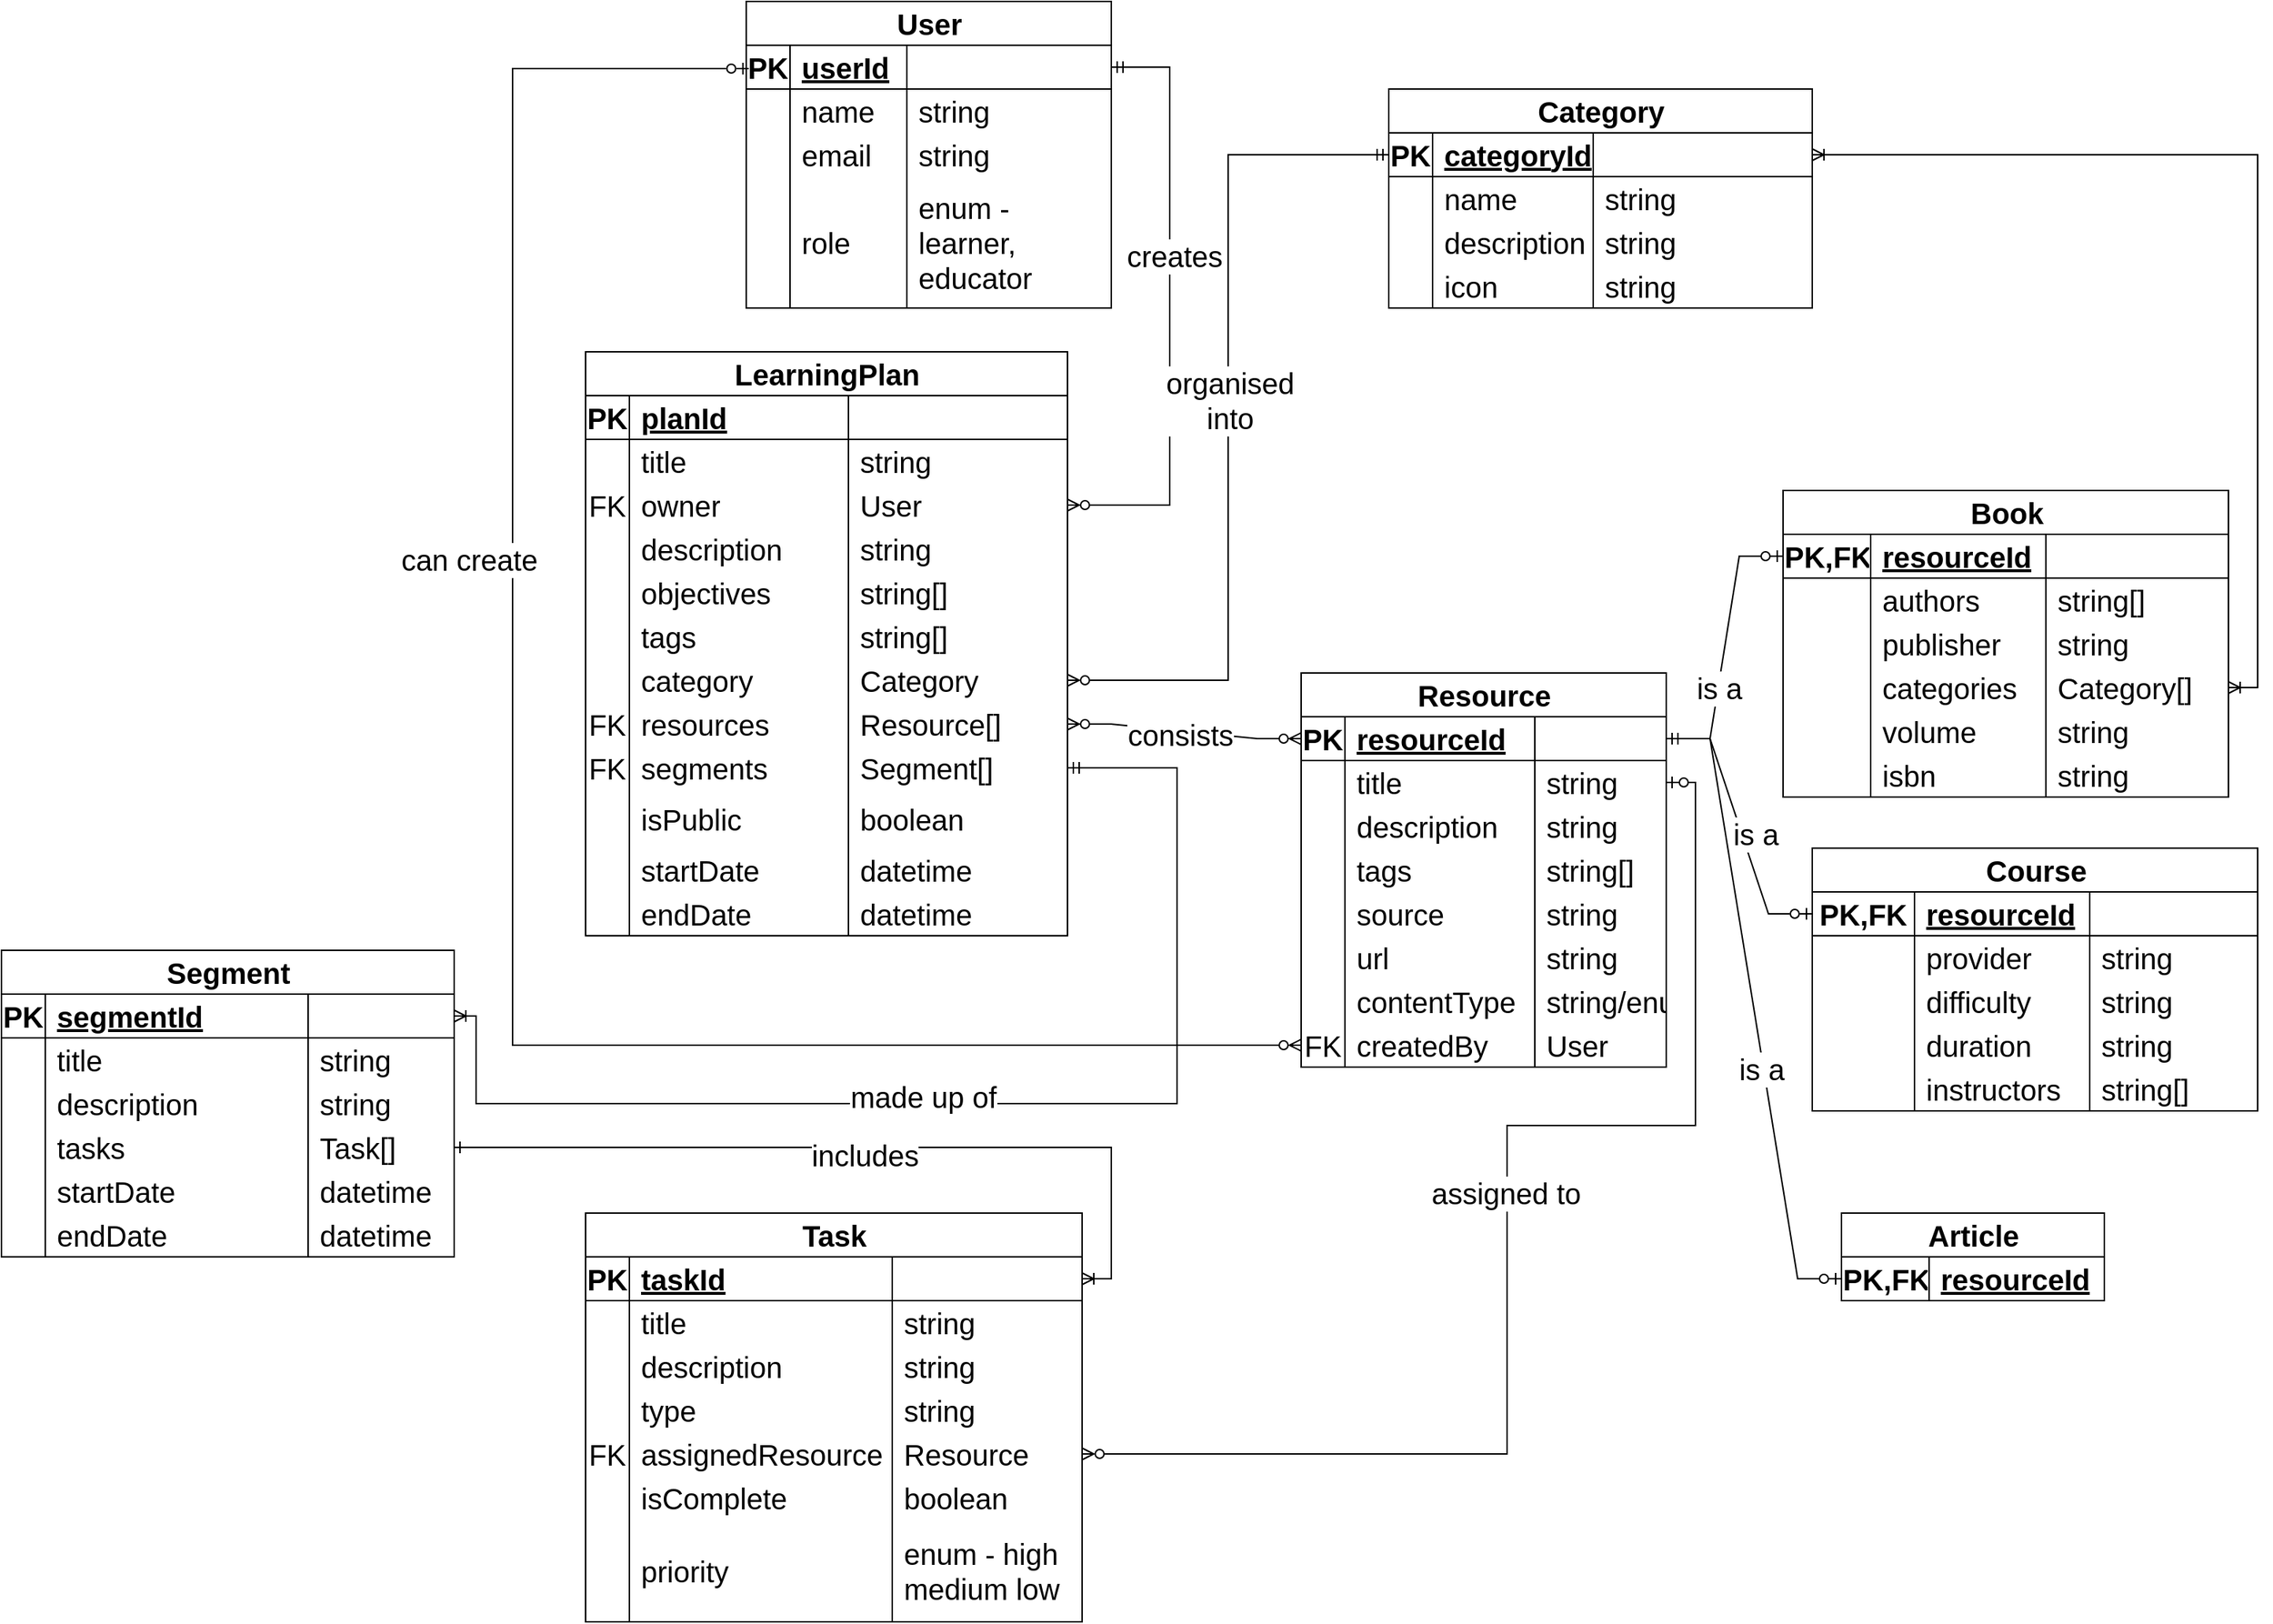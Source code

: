 <mxfile version="26.1.3">
  <diagram name="Page-1" id="jx2zI0lPovZFvY_ZxNBW">
    <mxGraphModel dx="2641" dy="4564" grid="1" gridSize="10" guides="1" tooltips="1" connect="1" arrows="1" fold="1" page="1" pageScale="1" pageWidth="850" pageHeight="1100" math="0" shadow="0">
      <root>
        <mxCell id="0" />
        <mxCell id="1" parent="0" />
        <mxCell id="u7GeKPIJZZq9M_yNa5PI-1" value="Resource" style="shape=table;startSize=30;container=1;collapsible=1;childLayout=tableLayout;fixedRows=1;rowLines=0;fontStyle=1;align=center;resizeLast=1;html=1;fontSize=20;" parent="1" vertex="1">
          <mxGeometry x="350" y="440" width="250" height="270" as="geometry" />
        </mxCell>
        <mxCell id="u7GeKPIJZZq9M_yNa5PI-2" value="" style="shape=tableRow;horizontal=0;startSize=0;swimlaneHead=0;swimlaneBody=0;fillColor=none;collapsible=0;dropTarget=0;points=[[0,0.5],[1,0.5]];portConstraint=eastwest;top=0;left=0;right=0;bottom=1;fontSize=20;" parent="u7GeKPIJZZq9M_yNa5PI-1" vertex="1">
          <mxGeometry y="30" width="250" height="30" as="geometry" />
        </mxCell>
        <mxCell id="u7GeKPIJZZq9M_yNa5PI-3" value="PK" style="shape=partialRectangle;connectable=0;fillColor=none;top=0;left=0;bottom=0;right=0;fontStyle=1;overflow=hidden;whiteSpace=wrap;html=1;fontSize=20;" parent="u7GeKPIJZZq9M_yNa5PI-2" vertex="1">
          <mxGeometry width="30" height="30" as="geometry">
            <mxRectangle width="30" height="30" as="alternateBounds" />
          </mxGeometry>
        </mxCell>
        <mxCell id="u7GeKPIJZZq9M_yNa5PI-4" value="resourceId" style="shape=partialRectangle;connectable=0;fillColor=none;top=0;left=0;bottom=0;right=0;align=left;spacingLeft=6;fontStyle=5;overflow=hidden;whiteSpace=wrap;html=1;fontSize=20;" parent="u7GeKPIJZZq9M_yNa5PI-2" vertex="1">
          <mxGeometry x="30" width="130" height="30" as="geometry">
            <mxRectangle width="130" height="30" as="alternateBounds" />
          </mxGeometry>
        </mxCell>
        <mxCell id="u7GeKPIJZZq9M_yNa5PI-5" value="" style="shape=partialRectangle;connectable=0;fillColor=none;top=0;left=0;bottom=0;right=0;align=left;spacingLeft=6;fontStyle=5;overflow=hidden;whiteSpace=wrap;html=1;fontSize=20;" parent="u7GeKPIJZZq9M_yNa5PI-2" vertex="1">
          <mxGeometry x="160" width="90" height="30" as="geometry">
            <mxRectangle width="90" height="30" as="alternateBounds" />
          </mxGeometry>
        </mxCell>
        <mxCell id="u7GeKPIJZZq9M_yNa5PI-6" value="" style="shape=tableRow;horizontal=0;startSize=0;swimlaneHead=0;swimlaneBody=0;fillColor=none;collapsible=0;dropTarget=0;points=[[0,0.5],[1,0.5]];portConstraint=eastwest;top=0;left=0;right=0;bottom=0;fontSize=20;" parent="u7GeKPIJZZq9M_yNa5PI-1" vertex="1">
          <mxGeometry y="60" width="250" height="30" as="geometry" />
        </mxCell>
        <mxCell id="u7GeKPIJZZq9M_yNa5PI-7" value="" style="shape=partialRectangle;connectable=0;fillColor=none;top=0;left=0;bottom=0;right=0;editable=1;overflow=hidden;whiteSpace=wrap;html=1;fontSize=20;" parent="u7GeKPIJZZq9M_yNa5PI-6" vertex="1">
          <mxGeometry width="30" height="30" as="geometry">
            <mxRectangle width="30" height="30" as="alternateBounds" />
          </mxGeometry>
        </mxCell>
        <mxCell id="u7GeKPIJZZq9M_yNa5PI-8" value="title" style="shape=partialRectangle;connectable=0;fillColor=none;top=0;left=0;bottom=0;right=0;align=left;spacingLeft=6;overflow=hidden;whiteSpace=wrap;html=1;fontSize=20;" parent="u7GeKPIJZZq9M_yNa5PI-6" vertex="1">
          <mxGeometry x="30" width="130" height="30" as="geometry">
            <mxRectangle width="130" height="30" as="alternateBounds" />
          </mxGeometry>
        </mxCell>
        <mxCell id="u7GeKPIJZZq9M_yNa5PI-9" value="string" style="shape=partialRectangle;connectable=0;fillColor=none;top=0;left=0;bottom=0;right=0;align=left;spacingLeft=6;overflow=hidden;whiteSpace=wrap;html=1;fontSize=20;" parent="u7GeKPIJZZq9M_yNa5PI-6" vertex="1">
          <mxGeometry x="160" width="90" height="30" as="geometry">
            <mxRectangle width="90" height="30" as="alternateBounds" />
          </mxGeometry>
        </mxCell>
        <mxCell id="u7GeKPIJZZq9M_yNa5PI-10" value="" style="shape=tableRow;horizontal=0;startSize=0;swimlaneHead=0;swimlaneBody=0;fillColor=none;collapsible=0;dropTarget=0;points=[[0,0.5],[1,0.5]];portConstraint=eastwest;top=0;left=0;right=0;bottom=0;fontSize=20;" parent="u7GeKPIJZZq9M_yNa5PI-1" vertex="1">
          <mxGeometry y="90" width="250" height="30" as="geometry" />
        </mxCell>
        <mxCell id="u7GeKPIJZZq9M_yNa5PI-11" value="" style="shape=partialRectangle;connectable=0;fillColor=none;top=0;left=0;bottom=0;right=0;editable=1;overflow=hidden;whiteSpace=wrap;html=1;fontSize=20;" parent="u7GeKPIJZZq9M_yNa5PI-10" vertex="1">
          <mxGeometry width="30" height="30" as="geometry">
            <mxRectangle width="30" height="30" as="alternateBounds" />
          </mxGeometry>
        </mxCell>
        <mxCell id="u7GeKPIJZZq9M_yNa5PI-12" value="description" style="shape=partialRectangle;connectable=0;fillColor=none;top=0;left=0;bottom=0;right=0;align=left;spacingLeft=6;overflow=hidden;whiteSpace=wrap;html=1;fontSize=20;" parent="u7GeKPIJZZq9M_yNa5PI-10" vertex="1">
          <mxGeometry x="30" width="130" height="30" as="geometry">
            <mxRectangle width="130" height="30" as="alternateBounds" />
          </mxGeometry>
        </mxCell>
        <mxCell id="u7GeKPIJZZq9M_yNa5PI-13" value="string" style="shape=partialRectangle;connectable=0;fillColor=none;top=0;left=0;bottom=0;right=0;align=left;spacingLeft=6;overflow=hidden;whiteSpace=wrap;html=1;fontSize=20;" parent="u7GeKPIJZZq9M_yNa5PI-10" vertex="1">
          <mxGeometry x="160" width="90" height="30" as="geometry">
            <mxRectangle width="90" height="30" as="alternateBounds" />
          </mxGeometry>
        </mxCell>
        <mxCell id="u7GeKPIJZZq9M_yNa5PI-14" value="" style="shape=tableRow;horizontal=0;startSize=0;swimlaneHead=0;swimlaneBody=0;fillColor=none;collapsible=0;dropTarget=0;points=[[0,0.5],[1,0.5]];portConstraint=eastwest;top=0;left=0;right=0;bottom=0;fontSize=20;" parent="u7GeKPIJZZq9M_yNa5PI-1" vertex="1">
          <mxGeometry y="120" width="250" height="30" as="geometry" />
        </mxCell>
        <mxCell id="u7GeKPIJZZq9M_yNa5PI-15" value="" style="shape=partialRectangle;connectable=0;fillColor=none;top=0;left=0;bottom=0;right=0;editable=1;overflow=hidden;whiteSpace=wrap;html=1;fontSize=20;" parent="u7GeKPIJZZq9M_yNa5PI-14" vertex="1">
          <mxGeometry width="30" height="30" as="geometry">
            <mxRectangle width="30" height="30" as="alternateBounds" />
          </mxGeometry>
        </mxCell>
        <mxCell id="u7GeKPIJZZq9M_yNa5PI-16" value="tags" style="shape=partialRectangle;connectable=0;fillColor=none;top=0;left=0;bottom=0;right=0;align=left;spacingLeft=6;overflow=hidden;whiteSpace=wrap;html=1;fontSize=20;" parent="u7GeKPIJZZq9M_yNa5PI-14" vertex="1">
          <mxGeometry x="30" width="130" height="30" as="geometry">
            <mxRectangle width="130" height="30" as="alternateBounds" />
          </mxGeometry>
        </mxCell>
        <mxCell id="u7GeKPIJZZq9M_yNa5PI-17" value="string[]" style="shape=partialRectangle;connectable=0;fillColor=none;top=0;left=0;bottom=0;right=0;align=left;spacingLeft=6;overflow=hidden;whiteSpace=wrap;html=1;fontSize=20;" parent="u7GeKPIJZZq9M_yNa5PI-14" vertex="1">
          <mxGeometry x="160" width="90" height="30" as="geometry">
            <mxRectangle width="90" height="30" as="alternateBounds" />
          </mxGeometry>
        </mxCell>
        <mxCell id="u7GeKPIJZZq9M_yNa5PI-18" style="shape=tableRow;horizontal=0;startSize=0;swimlaneHead=0;swimlaneBody=0;fillColor=none;collapsible=0;dropTarget=0;points=[[0,0.5],[1,0.5]];portConstraint=eastwest;top=0;left=0;right=0;bottom=0;fontSize=20;" parent="u7GeKPIJZZq9M_yNa5PI-1" vertex="1">
          <mxGeometry y="150" width="250" height="30" as="geometry" />
        </mxCell>
        <mxCell id="u7GeKPIJZZq9M_yNa5PI-19" style="shape=partialRectangle;connectable=0;fillColor=none;top=0;left=0;bottom=0;right=0;editable=1;overflow=hidden;whiteSpace=wrap;html=1;fontSize=20;" parent="u7GeKPIJZZq9M_yNa5PI-18" vertex="1">
          <mxGeometry width="30" height="30" as="geometry">
            <mxRectangle width="30" height="30" as="alternateBounds" />
          </mxGeometry>
        </mxCell>
        <mxCell id="u7GeKPIJZZq9M_yNa5PI-20" value="source" style="shape=partialRectangle;connectable=0;fillColor=none;top=0;left=0;bottom=0;right=0;align=left;spacingLeft=6;overflow=hidden;whiteSpace=wrap;html=1;fontSize=20;" parent="u7GeKPIJZZq9M_yNa5PI-18" vertex="1">
          <mxGeometry x="30" width="130" height="30" as="geometry">
            <mxRectangle width="130" height="30" as="alternateBounds" />
          </mxGeometry>
        </mxCell>
        <mxCell id="u7GeKPIJZZq9M_yNa5PI-21" value="string" style="shape=partialRectangle;connectable=0;fillColor=none;top=0;left=0;bottom=0;right=0;align=left;spacingLeft=6;overflow=hidden;whiteSpace=wrap;html=1;fontSize=20;" parent="u7GeKPIJZZq9M_yNa5PI-18" vertex="1">
          <mxGeometry x="160" width="90" height="30" as="geometry">
            <mxRectangle width="90" height="30" as="alternateBounds" />
          </mxGeometry>
        </mxCell>
        <mxCell id="u7GeKPIJZZq9M_yNa5PI-22" style="shape=tableRow;horizontal=0;startSize=0;swimlaneHead=0;swimlaneBody=0;fillColor=none;collapsible=0;dropTarget=0;points=[[0,0.5],[1,0.5]];portConstraint=eastwest;top=0;left=0;right=0;bottom=0;fontSize=20;" parent="u7GeKPIJZZq9M_yNa5PI-1" vertex="1">
          <mxGeometry y="180" width="250" height="30" as="geometry" />
        </mxCell>
        <mxCell id="u7GeKPIJZZq9M_yNa5PI-23" style="shape=partialRectangle;connectable=0;fillColor=none;top=0;left=0;bottom=0;right=0;editable=1;overflow=hidden;whiteSpace=wrap;html=1;fontSize=20;" parent="u7GeKPIJZZq9M_yNa5PI-22" vertex="1">
          <mxGeometry width="30" height="30" as="geometry">
            <mxRectangle width="30" height="30" as="alternateBounds" />
          </mxGeometry>
        </mxCell>
        <mxCell id="u7GeKPIJZZq9M_yNa5PI-24" value="url" style="shape=partialRectangle;connectable=0;fillColor=none;top=0;left=0;bottom=0;right=0;align=left;spacingLeft=6;overflow=hidden;whiteSpace=wrap;html=1;fontSize=20;" parent="u7GeKPIJZZq9M_yNa5PI-22" vertex="1">
          <mxGeometry x="30" width="130" height="30" as="geometry">
            <mxRectangle width="130" height="30" as="alternateBounds" />
          </mxGeometry>
        </mxCell>
        <mxCell id="u7GeKPIJZZq9M_yNa5PI-25" value="string" style="shape=partialRectangle;connectable=0;fillColor=none;top=0;left=0;bottom=0;right=0;align=left;spacingLeft=6;overflow=hidden;whiteSpace=wrap;html=1;fontSize=20;" parent="u7GeKPIJZZq9M_yNa5PI-22" vertex="1">
          <mxGeometry x="160" width="90" height="30" as="geometry">
            <mxRectangle width="90" height="30" as="alternateBounds" />
          </mxGeometry>
        </mxCell>
        <mxCell id="u7GeKPIJZZq9M_yNa5PI-26" style="shape=tableRow;horizontal=0;startSize=0;swimlaneHead=0;swimlaneBody=0;fillColor=none;collapsible=0;dropTarget=0;points=[[0,0.5],[1,0.5]];portConstraint=eastwest;top=0;left=0;right=0;bottom=0;fontSize=20;" parent="u7GeKPIJZZq9M_yNa5PI-1" vertex="1">
          <mxGeometry y="210" width="250" height="30" as="geometry" />
        </mxCell>
        <mxCell id="u7GeKPIJZZq9M_yNa5PI-27" style="shape=partialRectangle;connectable=0;fillColor=none;top=0;left=0;bottom=0;right=0;editable=1;overflow=hidden;whiteSpace=wrap;html=1;fontSize=20;" parent="u7GeKPIJZZq9M_yNa5PI-26" vertex="1">
          <mxGeometry width="30" height="30" as="geometry">
            <mxRectangle width="30" height="30" as="alternateBounds" />
          </mxGeometry>
        </mxCell>
        <mxCell id="u7GeKPIJZZq9M_yNa5PI-28" value="contentType" style="shape=partialRectangle;connectable=0;fillColor=none;top=0;left=0;bottom=0;right=0;align=left;spacingLeft=6;overflow=hidden;whiteSpace=wrap;html=1;fontSize=20;" parent="u7GeKPIJZZq9M_yNa5PI-26" vertex="1">
          <mxGeometry x="30" width="130" height="30" as="geometry">
            <mxRectangle width="130" height="30" as="alternateBounds" />
          </mxGeometry>
        </mxCell>
        <mxCell id="u7GeKPIJZZq9M_yNa5PI-29" value="string/enum" style="shape=partialRectangle;connectable=0;fillColor=none;top=0;left=0;bottom=0;right=0;align=left;spacingLeft=6;overflow=hidden;whiteSpace=wrap;html=1;fontSize=20;" parent="u7GeKPIJZZq9M_yNa5PI-26" vertex="1">
          <mxGeometry x="160" width="90" height="30" as="geometry">
            <mxRectangle width="90" height="30" as="alternateBounds" />
          </mxGeometry>
        </mxCell>
        <mxCell id="u7GeKPIJZZq9M_yNa5PI-338" style="shape=tableRow;horizontal=0;startSize=0;swimlaneHead=0;swimlaneBody=0;fillColor=none;collapsible=0;dropTarget=0;points=[[0,0.5],[1,0.5]];portConstraint=eastwest;top=0;left=0;right=0;bottom=0;fontSize=20;" parent="u7GeKPIJZZq9M_yNa5PI-1" vertex="1">
          <mxGeometry y="240" width="250" height="30" as="geometry" />
        </mxCell>
        <mxCell id="u7GeKPIJZZq9M_yNa5PI-339" value="FK" style="shape=partialRectangle;connectable=0;fillColor=none;top=0;left=0;bottom=0;right=0;editable=1;overflow=hidden;whiteSpace=wrap;html=1;fontSize=20;" parent="u7GeKPIJZZq9M_yNa5PI-338" vertex="1">
          <mxGeometry width="30" height="30" as="geometry">
            <mxRectangle width="30" height="30" as="alternateBounds" />
          </mxGeometry>
        </mxCell>
        <mxCell id="u7GeKPIJZZq9M_yNa5PI-340" value="createdBy" style="shape=partialRectangle;connectable=0;fillColor=none;top=0;left=0;bottom=0;right=0;align=left;spacingLeft=6;overflow=hidden;whiteSpace=wrap;html=1;fontSize=20;" parent="u7GeKPIJZZq9M_yNa5PI-338" vertex="1">
          <mxGeometry x="30" width="130" height="30" as="geometry">
            <mxRectangle width="130" height="30" as="alternateBounds" />
          </mxGeometry>
        </mxCell>
        <mxCell id="u7GeKPIJZZq9M_yNa5PI-341" value="User" style="shape=partialRectangle;connectable=0;fillColor=none;top=0;left=0;bottom=0;right=0;align=left;spacingLeft=6;overflow=hidden;whiteSpace=wrap;html=1;fontSize=20;" parent="u7GeKPIJZZq9M_yNa5PI-338" vertex="1">
          <mxGeometry x="160" width="90" height="30" as="geometry">
            <mxRectangle width="90" height="30" as="alternateBounds" />
          </mxGeometry>
        </mxCell>
        <mxCell id="u7GeKPIJZZq9M_yNa5PI-30" value="Book" style="shape=table;startSize=30;container=1;collapsible=1;childLayout=tableLayout;fixedRows=1;rowLines=0;fontStyle=1;align=center;resizeLast=1;html=1;fontSize=20;" parent="1" vertex="1">
          <mxGeometry x="680" y="315" width="305" height="210" as="geometry" />
        </mxCell>
        <mxCell id="u7GeKPIJZZq9M_yNa5PI-31" value="" style="shape=tableRow;horizontal=0;startSize=0;swimlaneHead=0;swimlaneBody=0;fillColor=none;collapsible=0;dropTarget=0;points=[[0,0.5],[1,0.5]];portConstraint=eastwest;top=0;left=0;right=0;bottom=1;fontSize=20;" parent="u7GeKPIJZZq9M_yNa5PI-30" vertex="1">
          <mxGeometry y="30" width="305" height="30" as="geometry" />
        </mxCell>
        <mxCell id="u7GeKPIJZZq9M_yNa5PI-32" value="PK,FK" style="shape=partialRectangle;connectable=0;fillColor=none;top=0;left=0;bottom=0;right=0;fontStyle=1;overflow=hidden;whiteSpace=wrap;html=1;fontSize=20;" parent="u7GeKPIJZZq9M_yNa5PI-31" vertex="1">
          <mxGeometry width="60" height="30" as="geometry">
            <mxRectangle width="60" height="30" as="alternateBounds" />
          </mxGeometry>
        </mxCell>
        <mxCell id="u7GeKPIJZZq9M_yNa5PI-33" value="resourceId" style="shape=partialRectangle;connectable=0;fillColor=none;top=0;left=0;bottom=0;right=0;align=left;spacingLeft=6;fontStyle=5;overflow=hidden;whiteSpace=wrap;html=1;fontSize=20;" parent="u7GeKPIJZZq9M_yNa5PI-31" vertex="1">
          <mxGeometry x="60" width="120" height="30" as="geometry">
            <mxRectangle width="120" height="30" as="alternateBounds" />
          </mxGeometry>
        </mxCell>
        <mxCell id="u7GeKPIJZZq9M_yNa5PI-139" style="shape=partialRectangle;connectable=0;fillColor=none;top=0;left=0;bottom=0;right=0;align=left;spacingLeft=6;fontStyle=5;overflow=hidden;whiteSpace=wrap;html=1;fontSize=20;" parent="u7GeKPIJZZq9M_yNa5PI-31" vertex="1">
          <mxGeometry x="180" width="125" height="30" as="geometry">
            <mxRectangle width="125" height="30" as="alternateBounds" />
          </mxGeometry>
        </mxCell>
        <mxCell id="u7GeKPIJZZq9M_yNa5PI-34" value="" style="shape=tableRow;horizontal=0;startSize=0;swimlaneHead=0;swimlaneBody=0;fillColor=none;collapsible=0;dropTarget=0;points=[[0,0.5],[1,0.5]];portConstraint=eastwest;top=0;left=0;right=0;bottom=0;fontSize=20;" parent="u7GeKPIJZZq9M_yNa5PI-30" vertex="1">
          <mxGeometry y="60" width="305" height="30" as="geometry" />
        </mxCell>
        <mxCell id="u7GeKPIJZZq9M_yNa5PI-35" value="" style="shape=partialRectangle;connectable=0;fillColor=none;top=0;left=0;bottom=0;right=0;editable=1;overflow=hidden;whiteSpace=wrap;html=1;fontSize=20;" parent="u7GeKPIJZZq9M_yNa5PI-34" vertex="1">
          <mxGeometry width="60" height="30" as="geometry">
            <mxRectangle width="60" height="30" as="alternateBounds" />
          </mxGeometry>
        </mxCell>
        <mxCell id="u7GeKPIJZZq9M_yNa5PI-36" value="authors" style="shape=partialRectangle;connectable=0;fillColor=none;top=0;left=0;bottom=0;right=0;align=left;spacingLeft=6;overflow=hidden;whiteSpace=wrap;html=1;fontSize=20;" parent="u7GeKPIJZZq9M_yNa5PI-34" vertex="1">
          <mxGeometry x="60" width="120" height="30" as="geometry">
            <mxRectangle width="120" height="30" as="alternateBounds" />
          </mxGeometry>
        </mxCell>
        <mxCell id="u7GeKPIJZZq9M_yNa5PI-140" value="string[]" style="shape=partialRectangle;connectable=0;fillColor=none;top=0;left=0;bottom=0;right=0;align=left;spacingLeft=6;overflow=hidden;whiteSpace=wrap;html=1;fontSize=20;" parent="u7GeKPIJZZq9M_yNa5PI-34" vertex="1">
          <mxGeometry x="180" width="125" height="30" as="geometry">
            <mxRectangle width="125" height="30" as="alternateBounds" />
          </mxGeometry>
        </mxCell>
        <mxCell id="u7GeKPIJZZq9M_yNa5PI-37" value="" style="shape=tableRow;horizontal=0;startSize=0;swimlaneHead=0;swimlaneBody=0;fillColor=none;collapsible=0;dropTarget=0;points=[[0,0.5],[1,0.5]];portConstraint=eastwest;top=0;left=0;right=0;bottom=0;fontSize=20;" parent="u7GeKPIJZZq9M_yNa5PI-30" vertex="1">
          <mxGeometry y="90" width="305" height="30" as="geometry" />
        </mxCell>
        <mxCell id="u7GeKPIJZZq9M_yNa5PI-38" value="" style="shape=partialRectangle;connectable=0;fillColor=none;top=0;left=0;bottom=0;right=0;editable=1;overflow=hidden;whiteSpace=wrap;html=1;fontSize=20;" parent="u7GeKPIJZZq9M_yNa5PI-37" vertex="1">
          <mxGeometry width="60" height="30" as="geometry">
            <mxRectangle width="60" height="30" as="alternateBounds" />
          </mxGeometry>
        </mxCell>
        <mxCell id="u7GeKPIJZZq9M_yNa5PI-39" value="publisher" style="shape=partialRectangle;connectable=0;fillColor=none;top=0;left=0;bottom=0;right=0;align=left;spacingLeft=6;overflow=hidden;whiteSpace=wrap;html=1;fontSize=20;" parent="u7GeKPIJZZq9M_yNa5PI-37" vertex="1">
          <mxGeometry x="60" width="120" height="30" as="geometry">
            <mxRectangle width="120" height="30" as="alternateBounds" />
          </mxGeometry>
        </mxCell>
        <mxCell id="u7GeKPIJZZq9M_yNa5PI-141" value="string" style="shape=partialRectangle;connectable=0;fillColor=none;top=0;left=0;bottom=0;right=0;align=left;spacingLeft=6;overflow=hidden;whiteSpace=wrap;html=1;fontSize=20;" parent="u7GeKPIJZZq9M_yNa5PI-37" vertex="1">
          <mxGeometry x="180" width="125" height="30" as="geometry">
            <mxRectangle width="125" height="30" as="alternateBounds" />
          </mxGeometry>
        </mxCell>
        <mxCell id="u7GeKPIJZZq9M_yNa5PI-40" value="" style="shape=tableRow;horizontal=0;startSize=0;swimlaneHead=0;swimlaneBody=0;fillColor=none;collapsible=0;dropTarget=0;points=[[0,0.5],[1,0.5]];portConstraint=eastwest;top=0;left=0;right=0;bottom=0;fontSize=20;" parent="u7GeKPIJZZq9M_yNa5PI-30" vertex="1">
          <mxGeometry y="120" width="305" height="30" as="geometry" />
        </mxCell>
        <mxCell id="u7GeKPIJZZq9M_yNa5PI-41" value="" style="shape=partialRectangle;connectable=0;fillColor=none;top=0;left=0;bottom=0;right=0;editable=1;overflow=hidden;whiteSpace=wrap;html=1;fontSize=20;" parent="u7GeKPIJZZq9M_yNa5PI-40" vertex="1">
          <mxGeometry width="60" height="30" as="geometry">
            <mxRectangle width="60" height="30" as="alternateBounds" />
          </mxGeometry>
        </mxCell>
        <mxCell id="u7GeKPIJZZq9M_yNa5PI-42" value="categories" style="shape=partialRectangle;connectable=0;fillColor=none;top=0;left=0;bottom=0;right=0;align=left;spacingLeft=6;overflow=hidden;whiteSpace=wrap;html=1;fontSize=20;" parent="u7GeKPIJZZq9M_yNa5PI-40" vertex="1">
          <mxGeometry x="60" width="120" height="30" as="geometry">
            <mxRectangle width="120" height="30" as="alternateBounds" />
          </mxGeometry>
        </mxCell>
        <mxCell id="u7GeKPIJZZq9M_yNa5PI-142" value="Category[]" style="shape=partialRectangle;connectable=0;fillColor=none;top=0;left=0;bottom=0;right=0;align=left;spacingLeft=6;overflow=hidden;whiteSpace=wrap;html=1;fontSize=20;" parent="u7GeKPIJZZq9M_yNa5PI-40" vertex="1">
          <mxGeometry x="180" width="125" height="30" as="geometry">
            <mxRectangle width="125" height="30" as="alternateBounds" />
          </mxGeometry>
        </mxCell>
        <mxCell id="u7GeKPIJZZq9M_yNa5PI-43" style="shape=tableRow;horizontal=0;startSize=0;swimlaneHead=0;swimlaneBody=0;fillColor=none;collapsible=0;dropTarget=0;points=[[0,0.5],[1,0.5]];portConstraint=eastwest;top=0;left=0;right=0;bottom=0;fontSize=20;" parent="u7GeKPIJZZq9M_yNa5PI-30" vertex="1">
          <mxGeometry y="150" width="305" height="30" as="geometry" />
        </mxCell>
        <mxCell id="u7GeKPIJZZq9M_yNa5PI-44" style="shape=partialRectangle;connectable=0;fillColor=none;top=0;left=0;bottom=0;right=0;editable=1;overflow=hidden;whiteSpace=wrap;html=1;fontSize=20;" parent="u7GeKPIJZZq9M_yNa5PI-43" vertex="1">
          <mxGeometry width="60" height="30" as="geometry">
            <mxRectangle width="60" height="30" as="alternateBounds" />
          </mxGeometry>
        </mxCell>
        <mxCell id="u7GeKPIJZZq9M_yNa5PI-45" value="volume" style="shape=partialRectangle;connectable=0;fillColor=none;top=0;left=0;bottom=0;right=0;align=left;spacingLeft=6;overflow=hidden;whiteSpace=wrap;html=1;fontSize=20;" parent="u7GeKPIJZZq9M_yNa5PI-43" vertex="1">
          <mxGeometry x="60" width="120" height="30" as="geometry">
            <mxRectangle width="120" height="30" as="alternateBounds" />
          </mxGeometry>
        </mxCell>
        <mxCell id="u7GeKPIJZZq9M_yNa5PI-143" value="string" style="shape=partialRectangle;connectable=0;fillColor=none;top=0;left=0;bottom=0;right=0;align=left;spacingLeft=6;overflow=hidden;whiteSpace=wrap;html=1;fontSize=20;" parent="u7GeKPIJZZq9M_yNa5PI-43" vertex="1">
          <mxGeometry x="180" width="125" height="30" as="geometry">
            <mxRectangle width="125" height="30" as="alternateBounds" />
          </mxGeometry>
        </mxCell>
        <mxCell id="u7GeKPIJZZq9M_yNa5PI-46" style="shape=tableRow;horizontal=0;startSize=0;swimlaneHead=0;swimlaneBody=0;fillColor=none;collapsible=0;dropTarget=0;points=[[0,0.5],[1,0.5]];portConstraint=eastwest;top=0;left=0;right=0;bottom=0;fontSize=20;" parent="u7GeKPIJZZq9M_yNa5PI-30" vertex="1">
          <mxGeometry y="180" width="305" height="30" as="geometry" />
        </mxCell>
        <mxCell id="u7GeKPIJZZq9M_yNa5PI-47" style="shape=partialRectangle;connectable=0;fillColor=none;top=0;left=0;bottom=0;right=0;editable=1;overflow=hidden;whiteSpace=wrap;html=1;fontSize=20;" parent="u7GeKPIJZZq9M_yNa5PI-46" vertex="1">
          <mxGeometry width="60" height="30" as="geometry">
            <mxRectangle width="60" height="30" as="alternateBounds" />
          </mxGeometry>
        </mxCell>
        <mxCell id="u7GeKPIJZZq9M_yNa5PI-48" value="isbn" style="shape=partialRectangle;connectable=0;fillColor=none;top=0;left=0;bottom=0;right=0;align=left;spacingLeft=6;overflow=hidden;whiteSpace=wrap;html=1;fontSize=20;" parent="u7GeKPIJZZq9M_yNa5PI-46" vertex="1">
          <mxGeometry x="60" width="120" height="30" as="geometry">
            <mxRectangle width="120" height="30" as="alternateBounds" />
          </mxGeometry>
        </mxCell>
        <mxCell id="u7GeKPIJZZq9M_yNa5PI-144" value="string" style="shape=partialRectangle;connectable=0;fillColor=none;top=0;left=0;bottom=0;right=0;align=left;spacingLeft=6;overflow=hidden;whiteSpace=wrap;html=1;fontSize=20;" parent="u7GeKPIJZZq9M_yNa5PI-46" vertex="1">
          <mxGeometry x="180" width="125" height="30" as="geometry">
            <mxRectangle width="125" height="30" as="alternateBounds" />
          </mxGeometry>
        </mxCell>
        <mxCell id="u7GeKPIJZZq9M_yNa5PI-49" value="" style="edgeStyle=entityRelationEdgeStyle;fontSize=20;html=1;endArrow=ERzeroToOne;startArrow=ERmandOne;rounded=0;exitX=1;exitY=0.5;exitDx=0;exitDy=0;entryX=0;entryY=0.5;entryDx=0;entryDy=0;endFill=0;" parent="1" source="u7GeKPIJZZq9M_yNa5PI-2" target="u7GeKPIJZZq9M_yNa5PI-31" edge="1">
          <mxGeometry width="100" height="100" relative="1" as="geometry">
            <mxPoint x="470" y="660" as="sourcePoint" />
            <mxPoint x="570" y="560" as="targetPoint" />
          </mxGeometry>
        </mxCell>
        <mxCell id="u7GeKPIJZZq9M_yNa5PI-350" value="is a" style="edgeLabel;html=1;align=center;verticalAlign=middle;resizable=0;points=[];fontSize=20;" parent="u7GeKPIJZZq9M_yNa5PI-49" vertex="1" connectable="0">
          <mxGeometry x="-0.294" relative="1" as="geometry">
            <mxPoint as="offset" />
          </mxGeometry>
        </mxCell>
        <mxCell id="u7GeKPIJZZq9M_yNa5PI-50" value="Course" style="shape=table;startSize=30;container=1;collapsible=1;childLayout=tableLayout;fixedRows=1;rowLines=0;fontStyle=1;align=center;resizeLast=1;html=1;fontSize=20;" parent="1" vertex="1">
          <mxGeometry x="700" y="560" width="305" height="180" as="geometry" />
        </mxCell>
        <mxCell id="u7GeKPIJZZq9M_yNa5PI-51" value="" style="shape=tableRow;horizontal=0;startSize=0;swimlaneHead=0;swimlaneBody=0;fillColor=none;collapsible=0;dropTarget=0;points=[[0,0.5],[1,0.5]];portConstraint=eastwest;top=0;left=0;right=0;bottom=1;fontSize=20;" parent="u7GeKPIJZZq9M_yNa5PI-50" vertex="1">
          <mxGeometry y="30" width="305" height="30" as="geometry" />
        </mxCell>
        <mxCell id="u7GeKPIJZZq9M_yNa5PI-52" value="PK,FK" style="shape=partialRectangle;connectable=0;fillColor=none;top=0;left=0;bottom=0;right=0;fontStyle=1;overflow=hidden;whiteSpace=wrap;html=1;fontSize=20;" parent="u7GeKPIJZZq9M_yNa5PI-51" vertex="1">
          <mxGeometry width="70" height="30" as="geometry">
            <mxRectangle width="70" height="30" as="alternateBounds" />
          </mxGeometry>
        </mxCell>
        <mxCell id="u7GeKPIJZZq9M_yNa5PI-53" value="resourceId" style="shape=partialRectangle;connectable=0;fillColor=none;top=0;left=0;bottom=0;right=0;align=left;spacingLeft=6;fontStyle=5;overflow=hidden;whiteSpace=wrap;html=1;fontSize=20;" parent="u7GeKPIJZZq9M_yNa5PI-51" vertex="1">
          <mxGeometry x="70" width="120" height="30" as="geometry">
            <mxRectangle width="120" height="30" as="alternateBounds" />
          </mxGeometry>
        </mxCell>
        <mxCell id="u7GeKPIJZZq9M_yNa5PI-145" style="shape=partialRectangle;connectable=0;fillColor=none;top=0;left=0;bottom=0;right=0;align=left;spacingLeft=6;fontStyle=5;overflow=hidden;whiteSpace=wrap;html=1;fontSize=20;" parent="u7GeKPIJZZq9M_yNa5PI-51" vertex="1">
          <mxGeometry x="190" width="115" height="30" as="geometry">
            <mxRectangle width="115" height="30" as="alternateBounds" />
          </mxGeometry>
        </mxCell>
        <mxCell id="u7GeKPIJZZq9M_yNa5PI-54" value="" style="shape=tableRow;horizontal=0;startSize=0;swimlaneHead=0;swimlaneBody=0;fillColor=none;collapsible=0;dropTarget=0;points=[[0,0.5],[1,0.5]];portConstraint=eastwest;top=0;left=0;right=0;bottom=0;fontSize=20;" parent="u7GeKPIJZZq9M_yNa5PI-50" vertex="1">
          <mxGeometry y="60" width="305" height="30" as="geometry" />
        </mxCell>
        <mxCell id="u7GeKPIJZZq9M_yNa5PI-55" value="" style="shape=partialRectangle;connectable=0;fillColor=none;top=0;left=0;bottom=0;right=0;editable=1;overflow=hidden;whiteSpace=wrap;html=1;fontSize=20;" parent="u7GeKPIJZZq9M_yNa5PI-54" vertex="1">
          <mxGeometry width="70" height="30" as="geometry">
            <mxRectangle width="70" height="30" as="alternateBounds" />
          </mxGeometry>
        </mxCell>
        <mxCell id="u7GeKPIJZZq9M_yNa5PI-56" value="provider" style="shape=partialRectangle;connectable=0;fillColor=none;top=0;left=0;bottom=0;right=0;align=left;spacingLeft=6;overflow=hidden;whiteSpace=wrap;html=1;fontSize=20;" parent="u7GeKPIJZZq9M_yNa5PI-54" vertex="1">
          <mxGeometry x="70" width="120" height="30" as="geometry">
            <mxRectangle width="120" height="30" as="alternateBounds" />
          </mxGeometry>
        </mxCell>
        <mxCell id="u7GeKPIJZZq9M_yNa5PI-146" value="string" style="shape=partialRectangle;connectable=0;fillColor=none;top=0;left=0;bottom=0;right=0;align=left;spacingLeft=6;overflow=hidden;whiteSpace=wrap;html=1;fontSize=20;" parent="u7GeKPIJZZq9M_yNa5PI-54" vertex="1">
          <mxGeometry x="190" width="115" height="30" as="geometry">
            <mxRectangle width="115" height="30" as="alternateBounds" />
          </mxGeometry>
        </mxCell>
        <mxCell id="u7GeKPIJZZq9M_yNa5PI-57" value="" style="shape=tableRow;horizontal=0;startSize=0;swimlaneHead=0;swimlaneBody=0;fillColor=none;collapsible=0;dropTarget=0;points=[[0,0.5],[1,0.5]];portConstraint=eastwest;top=0;left=0;right=0;bottom=0;fontSize=20;" parent="u7GeKPIJZZq9M_yNa5PI-50" vertex="1">
          <mxGeometry y="90" width="305" height="30" as="geometry" />
        </mxCell>
        <mxCell id="u7GeKPIJZZq9M_yNa5PI-58" value="" style="shape=partialRectangle;connectable=0;fillColor=none;top=0;left=0;bottom=0;right=0;editable=1;overflow=hidden;whiteSpace=wrap;html=1;fontSize=20;" parent="u7GeKPIJZZq9M_yNa5PI-57" vertex="1">
          <mxGeometry width="70" height="30" as="geometry">
            <mxRectangle width="70" height="30" as="alternateBounds" />
          </mxGeometry>
        </mxCell>
        <mxCell id="u7GeKPIJZZq9M_yNa5PI-59" value="difficulty" style="shape=partialRectangle;connectable=0;fillColor=none;top=0;left=0;bottom=0;right=0;align=left;spacingLeft=6;overflow=hidden;whiteSpace=wrap;html=1;fontSize=20;" parent="u7GeKPIJZZq9M_yNa5PI-57" vertex="1">
          <mxGeometry x="70" width="120" height="30" as="geometry">
            <mxRectangle width="120" height="30" as="alternateBounds" />
          </mxGeometry>
        </mxCell>
        <mxCell id="u7GeKPIJZZq9M_yNa5PI-147" value="string" style="shape=partialRectangle;connectable=0;fillColor=none;top=0;left=0;bottom=0;right=0;align=left;spacingLeft=6;overflow=hidden;whiteSpace=wrap;html=1;fontSize=20;" parent="u7GeKPIJZZq9M_yNa5PI-57" vertex="1">
          <mxGeometry x="190" width="115" height="30" as="geometry">
            <mxRectangle width="115" height="30" as="alternateBounds" />
          </mxGeometry>
        </mxCell>
        <mxCell id="u7GeKPIJZZq9M_yNa5PI-60" value="" style="shape=tableRow;horizontal=0;startSize=0;swimlaneHead=0;swimlaneBody=0;fillColor=none;collapsible=0;dropTarget=0;points=[[0,0.5],[1,0.5]];portConstraint=eastwest;top=0;left=0;right=0;bottom=0;fontSize=20;" parent="u7GeKPIJZZq9M_yNa5PI-50" vertex="1">
          <mxGeometry y="120" width="305" height="30" as="geometry" />
        </mxCell>
        <mxCell id="u7GeKPIJZZq9M_yNa5PI-61" value="" style="shape=partialRectangle;connectable=0;fillColor=none;top=0;left=0;bottom=0;right=0;editable=1;overflow=hidden;whiteSpace=wrap;html=1;fontSize=20;" parent="u7GeKPIJZZq9M_yNa5PI-60" vertex="1">
          <mxGeometry width="70" height="30" as="geometry">
            <mxRectangle width="70" height="30" as="alternateBounds" />
          </mxGeometry>
        </mxCell>
        <mxCell id="u7GeKPIJZZq9M_yNa5PI-62" value="duration" style="shape=partialRectangle;connectable=0;fillColor=none;top=0;left=0;bottom=0;right=0;align=left;spacingLeft=6;overflow=hidden;whiteSpace=wrap;html=1;fontSize=20;" parent="u7GeKPIJZZq9M_yNa5PI-60" vertex="1">
          <mxGeometry x="70" width="120" height="30" as="geometry">
            <mxRectangle width="120" height="30" as="alternateBounds" />
          </mxGeometry>
        </mxCell>
        <mxCell id="u7GeKPIJZZq9M_yNa5PI-148" value="string" style="shape=partialRectangle;connectable=0;fillColor=none;top=0;left=0;bottom=0;right=0;align=left;spacingLeft=6;overflow=hidden;whiteSpace=wrap;html=1;fontSize=20;" parent="u7GeKPIJZZq9M_yNa5PI-60" vertex="1">
          <mxGeometry x="190" width="115" height="30" as="geometry">
            <mxRectangle width="115" height="30" as="alternateBounds" />
          </mxGeometry>
        </mxCell>
        <mxCell id="u7GeKPIJZZq9M_yNa5PI-63" style="shape=tableRow;horizontal=0;startSize=0;swimlaneHead=0;swimlaneBody=0;fillColor=none;collapsible=0;dropTarget=0;points=[[0,0.5],[1,0.5]];portConstraint=eastwest;top=0;left=0;right=0;bottom=0;fontSize=20;" parent="u7GeKPIJZZq9M_yNa5PI-50" vertex="1">
          <mxGeometry y="150" width="305" height="30" as="geometry" />
        </mxCell>
        <mxCell id="u7GeKPIJZZq9M_yNa5PI-64" style="shape=partialRectangle;connectable=0;fillColor=none;top=0;left=0;bottom=0;right=0;editable=1;overflow=hidden;whiteSpace=wrap;html=1;fontSize=20;" parent="u7GeKPIJZZq9M_yNa5PI-63" vertex="1">
          <mxGeometry width="70" height="30" as="geometry">
            <mxRectangle width="70" height="30" as="alternateBounds" />
          </mxGeometry>
        </mxCell>
        <mxCell id="u7GeKPIJZZq9M_yNa5PI-65" value="instructors" style="shape=partialRectangle;connectable=0;fillColor=none;top=0;left=0;bottom=0;right=0;align=left;spacingLeft=6;overflow=hidden;whiteSpace=wrap;html=1;fontSize=20;" parent="u7GeKPIJZZq9M_yNa5PI-63" vertex="1">
          <mxGeometry x="70" width="120" height="30" as="geometry">
            <mxRectangle width="120" height="30" as="alternateBounds" />
          </mxGeometry>
        </mxCell>
        <mxCell id="u7GeKPIJZZq9M_yNa5PI-149" value="string[]" style="shape=partialRectangle;connectable=0;fillColor=none;top=0;left=0;bottom=0;right=0;align=left;spacingLeft=6;overflow=hidden;whiteSpace=wrap;html=1;fontSize=20;" parent="u7GeKPIJZZq9M_yNa5PI-63" vertex="1">
          <mxGeometry x="190" width="115" height="30" as="geometry">
            <mxRectangle width="115" height="30" as="alternateBounds" />
          </mxGeometry>
        </mxCell>
        <mxCell id="u7GeKPIJZZq9M_yNa5PI-66" value="" style="edgeStyle=entityRelationEdgeStyle;fontSize=20;html=1;endArrow=ERzeroToOne;startArrow=ERmandOne;rounded=0;exitX=1;exitY=0.5;exitDx=0;exitDy=0;entryX=0;entryY=0.5;entryDx=0;entryDy=0;endFill=0;" parent="1" source="u7GeKPIJZZq9M_yNa5PI-2" target="u7GeKPIJZZq9M_yNa5PI-51" edge="1">
          <mxGeometry width="100" height="100" relative="1" as="geometry">
            <mxPoint x="500" y="495" as="sourcePoint" />
            <mxPoint x="655" y="495" as="targetPoint" />
          </mxGeometry>
        </mxCell>
        <mxCell id="u7GeKPIJZZq9M_yNa5PI-351" value="is a" style="edgeLabel;html=1;align=center;verticalAlign=middle;resizable=0;points=[];fontSize=20;" parent="u7GeKPIJZZq9M_yNa5PI-66" vertex="1" connectable="0">
          <mxGeometry x="-0.148" y="3" relative="1" as="geometry">
            <mxPoint x="12" y="19" as="offset" />
          </mxGeometry>
        </mxCell>
        <mxCell id="u7GeKPIJZZq9M_yNa5PI-67" value="LearningPlan" style="shape=table;startSize=30;container=1;collapsible=1;childLayout=tableLayout;fixedRows=1;rowLines=0;fontStyle=1;align=center;resizeLast=1;html=1;fontSize=20;" parent="1" vertex="1">
          <mxGeometry x="-140" y="220" width="330" height="400" as="geometry" />
        </mxCell>
        <mxCell id="u7GeKPIJZZq9M_yNa5PI-68" value="" style="shape=tableRow;horizontal=0;startSize=0;swimlaneHead=0;swimlaneBody=0;fillColor=none;collapsible=0;dropTarget=0;points=[[0,0.5],[1,0.5]];portConstraint=eastwest;top=0;left=0;right=0;bottom=1;fontSize=20;" parent="u7GeKPIJZZq9M_yNa5PI-67" vertex="1">
          <mxGeometry y="30" width="330" height="30" as="geometry" />
        </mxCell>
        <mxCell id="u7GeKPIJZZq9M_yNa5PI-69" value="PK" style="shape=partialRectangle;connectable=0;fillColor=none;top=0;left=0;bottom=0;right=0;fontStyle=1;overflow=hidden;whiteSpace=wrap;html=1;fontSize=20;" parent="u7GeKPIJZZq9M_yNa5PI-68" vertex="1">
          <mxGeometry width="30" height="30" as="geometry">
            <mxRectangle width="30" height="30" as="alternateBounds" />
          </mxGeometry>
        </mxCell>
        <mxCell id="u7GeKPIJZZq9M_yNa5PI-70" value="planId" style="shape=partialRectangle;connectable=0;fillColor=none;top=0;left=0;bottom=0;right=0;align=left;spacingLeft=6;fontStyle=5;overflow=hidden;whiteSpace=wrap;html=1;fontSize=20;" parent="u7GeKPIJZZq9M_yNa5PI-68" vertex="1">
          <mxGeometry x="30" width="150" height="30" as="geometry">
            <mxRectangle width="150" height="30" as="alternateBounds" />
          </mxGeometry>
        </mxCell>
        <mxCell id="u7GeKPIJZZq9M_yNa5PI-224" style="shape=partialRectangle;connectable=0;fillColor=none;top=0;left=0;bottom=0;right=0;align=left;spacingLeft=6;fontStyle=5;overflow=hidden;whiteSpace=wrap;html=1;fontSize=20;" parent="u7GeKPIJZZq9M_yNa5PI-68" vertex="1">
          <mxGeometry x="180" width="150" height="30" as="geometry">
            <mxRectangle width="150" height="30" as="alternateBounds" />
          </mxGeometry>
        </mxCell>
        <mxCell id="u7GeKPIJZZq9M_yNa5PI-71" value="" style="shape=tableRow;horizontal=0;startSize=0;swimlaneHead=0;swimlaneBody=0;fillColor=none;collapsible=0;dropTarget=0;points=[[0,0.5],[1,0.5]];portConstraint=eastwest;top=0;left=0;right=0;bottom=0;fontSize=20;" parent="u7GeKPIJZZq9M_yNa5PI-67" vertex="1">
          <mxGeometry y="60" width="330" height="30" as="geometry" />
        </mxCell>
        <mxCell id="u7GeKPIJZZq9M_yNa5PI-72" value="" style="shape=partialRectangle;connectable=0;fillColor=none;top=0;left=0;bottom=0;right=0;editable=1;overflow=hidden;whiteSpace=wrap;html=1;fontSize=20;" parent="u7GeKPIJZZq9M_yNa5PI-71" vertex="1">
          <mxGeometry width="30" height="30" as="geometry">
            <mxRectangle width="30" height="30" as="alternateBounds" />
          </mxGeometry>
        </mxCell>
        <mxCell id="u7GeKPIJZZq9M_yNa5PI-73" value="title" style="shape=partialRectangle;connectable=0;fillColor=none;top=0;left=0;bottom=0;right=0;align=left;spacingLeft=6;overflow=hidden;whiteSpace=wrap;html=1;fontSize=20;" parent="u7GeKPIJZZq9M_yNa5PI-71" vertex="1">
          <mxGeometry x="30" width="150" height="30" as="geometry">
            <mxRectangle width="150" height="30" as="alternateBounds" />
          </mxGeometry>
        </mxCell>
        <mxCell id="u7GeKPIJZZq9M_yNa5PI-225" value="string" style="shape=partialRectangle;connectable=0;fillColor=none;top=0;left=0;bottom=0;right=0;align=left;spacingLeft=6;overflow=hidden;whiteSpace=wrap;html=1;fontSize=20;" parent="u7GeKPIJZZq9M_yNa5PI-71" vertex="1">
          <mxGeometry x="180" width="150" height="30" as="geometry">
            <mxRectangle width="150" height="30" as="alternateBounds" />
          </mxGeometry>
        </mxCell>
        <mxCell id="u7GeKPIJZZq9M_yNa5PI-74" style="shape=tableRow;horizontal=0;startSize=0;swimlaneHead=0;swimlaneBody=0;fillColor=none;collapsible=0;dropTarget=0;points=[[0,0.5],[1,0.5]];portConstraint=eastwest;top=0;left=0;right=0;bottom=0;fontSize=20;" parent="u7GeKPIJZZq9M_yNa5PI-67" vertex="1">
          <mxGeometry y="90" width="330" height="30" as="geometry" />
        </mxCell>
        <mxCell id="u7GeKPIJZZq9M_yNa5PI-75" value="FK" style="shape=partialRectangle;connectable=0;fillColor=none;top=0;left=0;bottom=0;right=0;editable=1;overflow=hidden;whiteSpace=wrap;html=1;fontSize=20;" parent="u7GeKPIJZZq9M_yNa5PI-74" vertex="1">
          <mxGeometry width="30" height="30" as="geometry">
            <mxRectangle width="30" height="30" as="alternateBounds" />
          </mxGeometry>
        </mxCell>
        <mxCell id="u7GeKPIJZZq9M_yNa5PI-76" value="owner" style="shape=partialRectangle;connectable=0;fillColor=none;top=0;left=0;bottom=0;right=0;align=left;spacingLeft=6;overflow=hidden;whiteSpace=wrap;html=1;fontSize=20;" parent="u7GeKPIJZZq9M_yNa5PI-74" vertex="1">
          <mxGeometry x="30" width="150" height="30" as="geometry">
            <mxRectangle width="150" height="30" as="alternateBounds" />
          </mxGeometry>
        </mxCell>
        <mxCell id="u7GeKPIJZZq9M_yNa5PI-226" value="User" style="shape=partialRectangle;connectable=0;fillColor=none;top=0;left=0;bottom=0;right=0;align=left;spacingLeft=6;overflow=hidden;whiteSpace=wrap;html=1;fontSize=20;" parent="u7GeKPIJZZq9M_yNa5PI-74" vertex="1">
          <mxGeometry x="180" width="150" height="30" as="geometry">
            <mxRectangle width="150" height="30" as="alternateBounds" />
          </mxGeometry>
        </mxCell>
        <mxCell id="u7GeKPIJZZq9M_yNa5PI-77" value="" style="shape=tableRow;horizontal=0;startSize=0;swimlaneHead=0;swimlaneBody=0;fillColor=none;collapsible=0;dropTarget=0;points=[[0,0.5],[1,0.5]];portConstraint=eastwest;top=0;left=0;right=0;bottom=0;fontSize=20;" parent="u7GeKPIJZZq9M_yNa5PI-67" vertex="1">
          <mxGeometry y="120" width="330" height="30" as="geometry" />
        </mxCell>
        <mxCell id="u7GeKPIJZZq9M_yNa5PI-78" value="" style="shape=partialRectangle;connectable=0;fillColor=none;top=0;left=0;bottom=0;right=0;editable=1;overflow=hidden;whiteSpace=wrap;html=1;fontSize=20;" parent="u7GeKPIJZZq9M_yNa5PI-77" vertex="1">
          <mxGeometry width="30" height="30" as="geometry">
            <mxRectangle width="30" height="30" as="alternateBounds" />
          </mxGeometry>
        </mxCell>
        <mxCell id="u7GeKPIJZZq9M_yNa5PI-79" value="description" style="shape=partialRectangle;connectable=0;fillColor=none;top=0;left=0;bottom=0;right=0;align=left;spacingLeft=6;overflow=hidden;whiteSpace=wrap;html=1;fontSize=20;" parent="u7GeKPIJZZq9M_yNa5PI-77" vertex="1">
          <mxGeometry x="30" width="150" height="30" as="geometry">
            <mxRectangle width="150" height="30" as="alternateBounds" />
          </mxGeometry>
        </mxCell>
        <mxCell id="u7GeKPIJZZq9M_yNa5PI-227" value="string" style="shape=partialRectangle;connectable=0;fillColor=none;top=0;left=0;bottom=0;right=0;align=left;spacingLeft=6;overflow=hidden;whiteSpace=wrap;html=1;fontSize=20;" parent="u7GeKPIJZZq9M_yNa5PI-77" vertex="1">
          <mxGeometry x="180" width="150" height="30" as="geometry">
            <mxRectangle width="150" height="30" as="alternateBounds" />
          </mxGeometry>
        </mxCell>
        <mxCell id="u7GeKPIJZZq9M_yNa5PI-80" value="" style="shape=tableRow;horizontal=0;startSize=0;swimlaneHead=0;swimlaneBody=0;fillColor=none;collapsible=0;dropTarget=0;points=[[0,0.5],[1,0.5]];portConstraint=eastwest;top=0;left=0;right=0;bottom=0;fontSize=20;" parent="u7GeKPIJZZq9M_yNa5PI-67" vertex="1">
          <mxGeometry y="150" width="330" height="30" as="geometry" />
        </mxCell>
        <mxCell id="u7GeKPIJZZq9M_yNa5PI-81" value="" style="shape=partialRectangle;connectable=0;fillColor=none;top=0;left=0;bottom=0;right=0;editable=1;overflow=hidden;whiteSpace=wrap;html=1;fontSize=20;" parent="u7GeKPIJZZq9M_yNa5PI-80" vertex="1">
          <mxGeometry width="30" height="30" as="geometry">
            <mxRectangle width="30" height="30" as="alternateBounds" />
          </mxGeometry>
        </mxCell>
        <mxCell id="u7GeKPIJZZq9M_yNa5PI-82" value="objectives" style="shape=partialRectangle;connectable=0;fillColor=none;top=0;left=0;bottom=0;right=0;align=left;spacingLeft=6;overflow=hidden;whiteSpace=wrap;html=1;fontSize=20;" parent="u7GeKPIJZZq9M_yNa5PI-80" vertex="1">
          <mxGeometry x="30" width="150" height="30" as="geometry">
            <mxRectangle width="150" height="30" as="alternateBounds" />
          </mxGeometry>
        </mxCell>
        <mxCell id="u7GeKPIJZZq9M_yNa5PI-228" value="string[]" style="shape=partialRectangle;connectable=0;fillColor=none;top=0;left=0;bottom=0;right=0;align=left;spacingLeft=6;overflow=hidden;whiteSpace=wrap;html=1;fontSize=20;" parent="u7GeKPIJZZq9M_yNa5PI-80" vertex="1">
          <mxGeometry x="180" width="150" height="30" as="geometry">
            <mxRectangle width="150" height="30" as="alternateBounds" />
          </mxGeometry>
        </mxCell>
        <mxCell id="XBfgoj9D7wveHuyLtmiI-5" style="shape=tableRow;horizontal=0;startSize=0;swimlaneHead=0;swimlaneBody=0;fillColor=none;collapsible=0;dropTarget=0;points=[[0,0.5],[1,0.5]];portConstraint=eastwest;top=0;left=0;right=0;bottom=0;fontSize=20;" vertex="1" parent="u7GeKPIJZZq9M_yNa5PI-67">
          <mxGeometry y="180" width="330" height="30" as="geometry" />
        </mxCell>
        <mxCell id="XBfgoj9D7wveHuyLtmiI-6" style="shape=partialRectangle;connectable=0;fillColor=none;top=0;left=0;bottom=0;right=0;editable=1;overflow=hidden;whiteSpace=wrap;html=1;fontSize=20;" vertex="1" parent="XBfgoj9D7wveHuyLtmiI-5">
          <mxGeometry width="30" height="30" as="geometry">
            <mxRectangle width="30" height="30" as="alternateBounds" />
          </mxGeometry>
        </mxCell>
        <mxCell id="XBfgoj9D7wveHuyLtmiI-7" value="tags" style="shape=partialRectangle;connectable=0;fillColor=none;top=0;left=0;bottom=0;right=0;align=left;spacingLeft=6;overflow=hidden;whiteSpace=wrap;html=1;fontSize=20;" vertex="1" parent="XBfgoj9D7wveHuyLtmiI-5">
          <mxGeometry x="30" width="150" height="30" as="geometry">
            <mxRectangle width="150" height="30" as="alternateBounds" />
          </mxGeometry>
        </mxCell>
        <mxCell id="XBfgoj9D7wveHuyLtmiI-8" value="string[]" style="shape=partialRectangle;connectable=0;fillColor=none;top=0;left=0;bottom=0;right=0;align=left;spacingLeft=6;overflow=hidden;whiteSpace=wrap;html=1;fontSize=20;" vertex="1" parent="XBfgoj9D7wveHuyLtmiI-5">
          <mxGeometry x="180" width="150" height="30" as="geometry">
            <mxRectangle width="150" height="30" as="alternateBounds" />
          </mxGeometry>
        </mxCell>
        <mxCell id="XBfgoj9D7wveHuyLtmiI-1" style="shape=tableRow;horizontal=0;startSize=0;swimlaneHead=0;swimlaneBody=0;fillColor=none;collapsible=0;dropTarget=0;points=[[0,0.5],[1,0.5]];portConstraint=eastwest;top=0;left=0;right=0;bottom=0;fontSize=20;" vertex="1" parent="u7GeKPIJZZq9M_yNa5PI-67">
          <mxGeometry y="210" width="330" height="30" as="geometry" />
        </mxCell>
        <mxCell id="XBfgoj9D7wveHuyLtmiI-2" style="shape=partialRectangle;connectable=0;fillColor=none;top=0;left=0;bottom=0;right=0;editable=1;overflow=hidden;whiteSpace=wrap;html=1;fontSize=20;" vertex="1" parent="XBfgoj9D7wveHuyLtmiI-1">
          <mxGeometry width="30" height="30" as="geometry">
            <mxRectangle width="30" height="30" as="alternateBounds" />
          </mxGeometry>
        </mxCell>
        <mxCell id="XBfgoj9D7wveHuyLtmiI-3" value="category" style="shape=partialRectangle;connectable=0;fillColor=none;top=0;left=0;bottom=0;right=0;align=left;spacingLeft=6;overflow=hidden;whiteSpace=wrap;html=1;fontSize=20;" vertex="1" parent="XBfgoj9D7wveHuyLtmiI-1">
          <mxGeometry x="30" width="150" height="30" as="geometry">
            <mxRectangle width="150" height="30" as="alternateBounds" />
          </mxGeometry>
        </mxCell>
        <mxCell id="XBfgoj9D7wveHuyLtmiI-4" value="Category" style="shape=partialRectangle;connectable=0;fillColor=none;top=0;left=0;bottom=0;right=0;align=left;spacingLeft=6;overflow=hidden;whiteSpace=wrap;html=1;fontSize=20;" vertex="1" parent="XBfgoj9D7wveHuyLtmiI-1">
          <mxGeometry x="180" width="150" height="30" as="geometry">
            <mxRectangle width="150" height="30" as="alternateBounds" />
          </mxGeometry>
        </mxCell>
        <mxCell id="u7GeKPIJZZq9M_yNa5PI-86" style="shape=tableRow;horizontal=0;startSize=0;swimlaneHead=0;swimlaneBody=0;fillColor=none;collapsible=0;dropTarget=0;points=[[0,0.5],[1,0.5]];portConstraint=eastwest;top=0;left=0;right=0;bottom=0;fontSize=20;" parent="u7GeKPIJZZq9M_yNa5PI-67" vertex="1">
          <mxGeometry y="240" width="330" height="30" as="geometry" />
        </mxCell>
        <mxCell id="u7GeKPIJZZq9M_yNa5PI-87" value="FK" style="shape=partialRectangle;connectable=0;fillColor=none;top=0;left=0;bottom=0;right=0;editable=1;overflow=hidden;whiteSpace=wrap;html=1;fontSize=20;" parent="u7GeKPIJZZq9M_yNa5PI-86" vertex="1">
          <mxGeometry width="30" height="30" as="geometry">
            <mxRectangle width="30" height="30" as="alternateBounds" />
          </mxGeometry>
        </mxCell>
        <mxCell id="u7GeKPIJZZq9M_yNa5PI-88" value="resources" style="shape=partialRectangle;connectable=0;fillColor=none;top=0;left=0;bottom=0;right=0;align=left;spacingLeft=6;overflow=hidden;whiteSpace=wrap;html=1;fontSize=20;" parent="u7GeKPIJZZq9M_yNa5PI-86" vertex="1">
          <mxGeometry x="30" width="150" height="30" as="geometry">
            <mxRectangle width="150" height="30" as="alternateBounds" />
          </mxGeometry>
        </mxCell>
        <mxCell id="u7GeKPIJZZq9M_yNa5PI-230" value="Resource[]" style="shape=partialRectangle;connectable=0;fillColor=none;top=0;left=0;bottom=0;right=0;align=left;spacingLeft=6;overflow=hidden;whiteSpace=wrap;html=1;fontSize=20;" parent="u7GeKPIJZZq9M_yNa5PI-86" vertex="1">
          <mxGeometry x="180" width="150" height="30" as="geometry">
            <mxRectangle width="150" height="30" as="alternateBounds" />
          </mxGeometry>
        </mxCell>
        <mxCell id="u7GeKPIJZZq9M_yNa5PI-89" style="shape=tableRow;horizontal=0;startSize=0;swimlaneHead=0;swimlaneBody=0;fillColor=none;collapsible=0;dropTarget=0;points=[[0,0.5],[1,0.5]];portConstraint=eastwest;top=0;left=0;right=0;bottom=0;fontSize=20;" parent="u7GeKPIJZZq9M_yNa5PI-67" vertex="1">
          <mxGeometry y="270" width="330" height="30" as="geometry" />
        </mxCell>
        <mxCell id="u7GeKPIJZZq9M_yNa5PI-90" value="FK" style="shape=partialRectangle;connectable=0;fillColor=none;top=0;left=0;bottom=0;right=0;editable=1;overflow=hidden;whiteSpace=wrap;html=1;fontSize=20;" parent="u7GeKPIJZZq9M_yNa5PI-89" vertex="1">
          <mxGeometry width="30" height="30" as="geometry">
            <mxRectangle width="30" height="30" as="alternateBounds" />
          </mxGeometry>
        </mxCell>
        <mxCell id="u7GeKPIJZZq9M_yNa5PI-91" value="segments" style="shape=partialRectangle;connectable=0;fillColor=none;top=0;left=0;bottom=0;right=0;align=left;spacingLeft=6;overflow=hidden;whiteSpace=wrap;html=1;fontSize=20;" parent="u7GeKPIJZZq9M_yNa5PI-89" vertex="1">
          <mxGeometry x="30" width="150" height="30" as="geometry">
            <mxRectangle width="150" height="30" as="alternateBounds" />
          </mxGeometry>
        </mxCell>
        <mxCell id="u7GeKPIJZZq9M_yNa5PI-231" value="Segment[]" style="shape=partialRectangle;connectable=0;fillColor=none;top=0;left=0;bottom=0;right=0;align=left;spacingLeft=6;overflow=hidden;whiteSpace=wrap;html=1;fontSize=20;" parent="u7GeKPIJZZq9M_yNa5PI-89" vertex="1">
          <mxGeometry x="180" width="150" height="30" as="geometry">
            <mxRectangle width="150" height="30" as="alternateBounds" />
          </mxGeometry>
        </mxCell>
        <mxCell id="u7GeKPIJZZq9M_yNa5PI-232" style="shape=tableRow;horizontal=0;startSize=0;swimlaneHead=0;swimlaneBody=0;fillColor=none;collapsible=0;dropTarget=0;points=[[0,0.5],[1,0.5]];portConstraint=eastwest;top=0;left=0;right=0;bottom=0;fontSize=20;" parent="u7GeKPIJZZq9M_yNa5PI-67" vertex="1">
          <mxGeometry y="300" width="330" height="40" as="geometry" />
        </mxCell>
        <mxCell id="u7GeKPIJZZq9M_yNa5PI-233" style="shape=partialRectangle;connectable=0;fillColor=none;top=0;left=0;bottom=0;right=0;editable=1;overflow=hidden;whiteSpace=wrap;html=1;fontSize=20;" parent="u7GeKPIJZZq9M_yNa5PI-232" vertex="1">
          <mxGeometry width="30" height="40" as="geometry">
            <mxRectangle width="30" height="40" as="alternateBounds" />
          </mxGeometry>
        </mxCell>
        <mxCell id="u7GeKPIJZZq9M_yNa5PI-234" value="isPublic" style="shape=partialRectangle;connectable=0;fillColor=none;top=0;left=0;bottom=0;right=0;align=left;spacingLeft=6;overflow=hidden;whiteSpace=wrap;html=1;fontSize=20;" parent="u7GeKPIJZZq9M_yNa5PI-232" vertex="1">
          <mxGeometry x="30" width="150" height="40" as="geometry">
            <mxRectangle width="150" height="40" as="alternateBounds" />
          </mxGeometry>
        </mxCell>
        <mxCell id="u7GeKPIJZZq9M_yNa5PI-235" value="boolean" style="shape=partialRectangle;connectable=0;fillColor=none;top=0;left=0;bottom=0;right=0;align=left;spacingLeft=6;overflow=hidden;whiteSpace=wrap;html=1;fontSize=20;" parent="u7GeKPIJZZq9M_yNa5PI-232" vertex="1">
          <mxGeometry x="180" width="150" height="40" as="geometry">
            <mxRectangle width="150" height="40" as="alternateBounds" />
          </mxGeometry>
        </mxCell>
        <mxCell id="u7GeKPIJZZq9M_yNa5PI-236" style="shape=tableRow;horizontal=0;startSize=0;swimlaneHead=0;swimlaneBody=0;collapsible=0;dropTarget=0;points=[[0,0.5],[1,0.5]];portConstraint=eastwest;top=0;left=0;right=0;bottom=0;swimlaneFillColor=none;fillStyle=hatch;fontSize=20;fillColor=none;" parent="u7GeKPIJZZq9M_yNa5PI-67" vertex="1">
          <mxGeometry y="340" width="330" height="30" as="geometry" />
        </mxCell>
        <mxCell id="u7GeKPIJZZq9M_yNa5PI-237" style="shape=partialRectangle;connectable=0;fillColor=none;top=0;left=0;bottom=0;right=0;editable=1;overflow=hidden;whiteSpace=wrap;html=1;fontSize=20;" parent="u7GeKPIJZZq9M_yNa5PI-236" vertex="1">
          <mxGeometry width="30" height="30" as="geometry">
            <mxRectangle width="30" height="30" as="alternateBounds" />
          </mxGeometry>
        </mxCell>
        <mxCell id="u7GeKPIJZZq9M_yNa5PI-238" value="startDate" style="shape=partialRectangle;connectable=0;fillColor=none;top=0;left=0;bottom=0;right=0;align=left;spacingLeft=6;overflow=hidden;whiteSpace=wrap;html=1;fontSize=20;" parent="u7GeKPIJZZq9M_yNa5PI-236" vertex="1">
          <mxGeometry x="30" width="150" height="30" as="geometry">
            <mxRectangle width="150" height="30" as="alternateBounds" />
          </mxGeometry>
        </mxCell>
        <mxCell id="u7GeKPIJZZq9M_yNa5PI-239" value="datetime" style="shape=partialRectangle;connectable=0;fillColor=none;top=0;left=0;bottom=0;right=0;align=left;spacingLeft=6;overflow=hidden;whiteSpace=wrap;html=1;fontSize=20;" parent="u7GeKPIJZZq9M_yNa5PI-236" vertex="1">
          <mxGeometry x="180" width="150" height="30" as="geometry">
            <mxRectangle width="150" height="30" as="alternateBounds" />
          </mxGeometry>
        </mxCell>
        <mxCell id="u7GeKPIJZZq9M_yNa5PI-320" style="shape=tableRow;horizontal=0;startSize=0;swimlaneHead=0;swimlaneBody=0;collapsible=0;dropTarget=0;points=[[0,0.5],[1,0.5]];portConstraint=eastwest;top=0;left=0;right=0;bottom=0;fillStyle=hatch;fontSize=20;fillColor=none;" parent="u7GeKPIJZZq9M_yNa5PI-67" vertex="1">
          <mxGeometry y="370" width="330" height="30" as="geometry" />
        </mxCell>
        <mxCell id="u7GeKPIJZZq9M_yNa5PI-321" style="shape=partialRectangle;connectable=0;fillColor=none;top=0;left=0;bottom=0;right=0;editable=1;overflow=hidden;whiteSpace=wrap;html=1;fontSize=20;" parent="u7GeKPIJZZq9M_yNa5PI-320" vertex="1">
          <mxGeometry width="30" height="30" as="geometry">
            <mxRectangle width="30" height="30" as="alternateBounds" />
          </mxGeometry>
        </mxCell>
        <mxCell id="u7GeKPIJZZq9M_yNa5PI-322" value="endDate" style="shape=partialRectangle;connectable=0;fillColor=none;top=0;left=0;bottom=0;right=0;align=left;spacingLeft=6;overflow=hidden;whiteSpace=wrap;html=1;fontSize=20;" parent="u7GeKPIJZZq9M_yNa5PI-320" vertex="1">
          <mxGeometry x="30" width="150" height="30" as="geometry">
            <mxRectangle width="150" height="30" as="alternateBounds" />
          </mxGeometry>
        </mxCell>
        <mxCell id="u7GeKPIJZZq9M_yNa5PI-323" value="datetime" style="shape=partialRectangle;connectable=0;fillColor=none;top=0;left=0;bottom=0;right=0;align=left;spacingLeft=6;overflow=hidden;whiteSpace=wrap;html=1;fontSize=20;" parent="u7GeKPIJZZq9M_yNa5PI-320" vertex="1">
          <mxGeometry x="180" width="150" height="30" as="geometry">
            <mxRectangle width="150" height="30" as="alternateBounds" />
          </mxGeometry>
        </mxCell>
        <mxCell id="u7GeKPIJZZq9M_yNa5PI-92" value="User" style="shape=table;startSize=30;container=1;collapsible=1;childLayout=tableLayout;fixedRows=1;rowLines=0;fontStyle=1;align=center;resizeLast=1;html=1;fontSize=20;" parent="1" vertex="1">
          <mxGeometry x="-30" y="-20" width="250" height="210" as="geometry" />
        </mxCell>
        <mxCell id="u7GeKPIJZZq9M_yNa5PI-93" value="" style="shape=tableRow;horizontal=0;startSize=0;swimlaneHead=0;swimlaneBody=0;fillColor=none;collapsible=0;dropTarget=0;points=[[0,0.5],[1,0.5]];portConstraint=eastwest;top=0;left=0;right=0;bottom=1;fontSize=20;" parent="u7GeKPIJZZq9M_yNa5PI-92" vertex="1">
          <mxGeometry y="30" width="250" height="30" as="geometry" />
        </mxCell>
        <mxCell id="u7GeKPIJZZq9M_yNa5PI-94" value="PK" style="shape=partialRectangle;connectable=0;fillColor=none;top=0;left=0;bottom=0;right=0;fontStyle=1;overflow=hidden;whiteSpace=wrap;html=1;fontSize=20;" parent="u7GeKPIJZZq9M_yNa5PI-93" vertex="1">
          <mxGeometry width="30" height="30" as="geometry">
            <mxRectangle width="30" height="30" as="alternateBounds" />
          </mxGeometry>
        </mxCell>
        <mxCell id="u7GeKPIJZZq9M_yNa5PI-95" value="userId" style="shape=partialRectangle;connectable=0;fillColor=none;top=0;left=0;bottom=0;right=0;align=left;spacingLeft=6;fontStyle=5;overflow=hidden;whiteSpace=wrap;html=1;fontSize=20;" parent="u7GeKPIJZZq9M_yNa5PI-93" vertex="1">
          <mxGeometry x="30" width="80" height="30" as="geometry">
            <mxRectangle width="80" height="30" as="alternateBounds" />
          </mxGeometry>
        </mxCell>
        <mxCell id="u7GeKPIJZZq9M_yNa5PI-203" style="shape=partialRectangle;connectable=0;fillColor=none;top=0;left=0;bottom=0;right=0;align=left;spacingLeft=6;fontStyle=5;overflow=hidden;whiteSpace=wrap;html=1;fontSize=20;" parent="u7GeKPIJZZq9M_yNa5PI-93" vertex="1">
          <mxGeometry x="110" width="140" height="30" as="geometry">
            <mxRectangle width="140" height="30" as="alternateBounds" />
          </mxGeometry>
        </mxCell>
        <mxCell id="u7GeKPIJZZq9M_yNa5PI-96" value="" style="shape=tableRow;horizontal=0;startSize=0;swimlaneHead=0;swimlaneBody=0;fillColor=none;collapsible=0;dropTarget=0;points=[[0,0.5],[1,0.5]];portConstraint=eastwest;top=0;left=0;right=0;bottom=0;fontSize=20;" parent="u7GeKPIJZZq9M_yNa5PI-92" vertex="1">
          <mxGeometry y="60" width="250" height="30" as="geometry" />
        </mxCell>
        <mxCell id="u7GeKPIJZZq9M_yNa5PI-97" value="" style="shape=partialRectangle;connectable=0;fillColor=none;top=0;left=0;bottom=0;right=0;editable=1;overflow=hidden;whiteSpace=wrap;html=1;fontSize=20;" parent="u7GeKPIJZZq9M_yNa5PI-96" vertex="1">
          <mxGeometry width="30" height="30" as="geometry">
            <mxRectangle width="30" height="30" as="alternateBounds" />
          </mxGeometry>
        </mxCell>
        <mxCell id="u7GeKPIJZZq9M_yNa5PI-98" value="name" style="shape=partialRectangle;connectable=0;fillColor=none;top=0;left=0;bottom=0;right=0;align=left;spacingLeft=6;overflow=hidden;whiteSpace=wrap;html=1;fontSize=20;" parent="u7GeKPIJZZq9M_yNa5PI-96" vertex="1">
          <mxGeometry x="30" width="80" height="30" as="geometry">
            <mxRectangle width="80" height="30" as="alternateBounds" />
          </mxGeometry>
        </mxCell>
        <mxCell id="u7GeKPIJZZq9M_yNa5PI-204" value="string" style="shape=partialRectangle;connectable=0;fillColor=none;top=0;left=0;bottom=0;right=0;align=left;spacingLeft=6;overflow=hidden;whiteSpace=wrap;html=1;fontSize=20;" parent="u7GeKPIJZZq9M_yNa5PI-96" vertex="1">
          <mxGeometry x="110" width="140" height="30" as="geometry">
            <mxRectangle width="140" height="30" as="alternateBounds" />
          </mxGeometry>
        </mxCell>
        <mxCell id="u7GeKPIJZZq9M_yNa5PI-99" value="" style="shape=tableRow;horizontal=0;startSize=0;swimlaneHead=0;swimlaneBody=0;fillColor=none;collapsible=0;dropTarget=0;points=[[0,0.5],[1,0.5]];portConstraint=eastwest;top=0;left=0;right=0;bottom=0;fontSize=20;" parent="u7GeKPIJZZq9M_yNa5PI-92" vertex="1">
          <mxGeometry y="90" width="250" height="30" as="geometry" />
        </mxCell>
        <mxCell id="u7GeKPIJZZq9M_yNa5PI-100" value="" style="shape=partialRectangle;connectable=0;fillColor=none;top=0;left=0;bottom=0;right=0;editable=1;overflow=hidden;whiteSpace=wrap;html=1;fontSize=20;" parent="u7GeKPIJZZq9M_yNa5PI-99" vertex="1">
          <mxGeometry width="30" height="30" as="geometry">
            <mxRectangle width="30" height="30" as="alternateBounds" />
          </mxGeometry>
        </mxCell>
        <mxCell id="u7GeKPIJZZq9M_yNa5PI-101" value="email" style="shape=partialRectangle;connectable=0;fillColor=none;top=0;left=0;bottom=0;right=0;align=left;spacingLeft=6;overflow=hidden;whiteSpace=wrap;html=1;fontSize=20;" parent="u7GeKPIJZZq9M_yNa5PI-99" vertex="1">
          <mxGeometry x="30" width="80" height="30" as="geometry">
            <mxRectangle width="80" height="30" as="alternateBounds" />
          </mxGeometry>
        </mxCell>
        <mxCell id="u7GeKPIJZZq9M_yNa5PI-205" value="string" style="shape=partialRectangle;connectable=0;fillColor=none;top=0;left=0;bottom=0;right=0;align=left;spacingLeft=6;overflow=hidden;whiteSpace=wrap;html=1;fontSize=20;" parent="u7GeKPIJZZq9M_yNa5PI-99" vertex="1">
          <mxGeometry x="110" width="140" height="30" as="geometry">
            <mxRectangle width="140" height="30" as="alternateBounds" />
          </mxGeometry>
        </mxCell>
        <mxCell id="u7GeKPIJZZq9M_yNa5PI-102" value="" style="shape=tableRow;horizontal=0;startSize=0;swimlaneHead=0;swimlaneBody=0;fillColor=none;collapsible=0;dropTarget=0;points=[[0,0.5],[1,0.5]];portConstraint=eastwest;top=0;left=0;right=0;bottom=0;fontSize=20;" parent="u7GeKPIJZZq9M_yNa5PI-92" vertex="1">
          <mxGeometry y="120" width="250" height="90" as="geometry" />
        </mxCell>
        <mxCell id="u7GeKPIJZZq9M_yNa5PI-103" value="" style="shape=partialRectangle;connectable=0;fillColor=none;top=0;left=0;bottom=0;right=0;editable=1;overflow=hidden;whiteSpace=wrap;html=1;fontSize=20;" parent="u7GeKPIJZZq9M_yNa5PI-102" vertex="1">
          <mxGeometry width="30" height="90" as="geometry">
            <mxRectangle width="30" height="90" as="alternateBounds" />
          </mxGeometry>
        </mxCell>
        <mxCell id="u7GeKPIJZZq9M_yNa5PI-104" value="role" style="shape=partialRectangle;connectable=0;fillColor=none;top=0;left=0;bottom=0;right=0;align=left;spacingLeft=6;overflow=hidden;whiteSpace=wrap;html=1;fontSize=20;" parent="u7GeKPIJZZq9M_yNa5PI-102" vertex="1">
          <mxGeometry x="30" width="80" height="90" as="geometry">
            <mxRectangle width="80" height="90" as="alternateBounds" />
          </mxGeometry>
        </mxCell>
        <mxCell id="u7GeKPIJZZq9M_yNa5PI-206" value="enum - learner, educator" style="shape=partialRectangle;connectable=0;fillColor=none;top=0;left=0;bottom=0;right=0;align=left;spacingLeft=6;overflow=hidden;whiteSpace=wrap;html=1;fontSize=20;" parent="u7GeKPIJZZq9M_yNa5PI-102" vertex="1">
          <mxGeometry x="110" width="140" height="90" as="geometry">
            <mxRectangle width="140" height="90" as="alternateBounds" />
          </mxGeometry>
        </mxCell>
        <mxCell id="u7GeKPIJZZq9M_yNa5PI-108" value="Article" style="shape=table;startSize=30;container=1;collapsible=1;childLayout=tableLayout;fixedRows=1;rowLines=0;fontStyle=1;align=center;resizeLast=1;html=1;fontSize=20;" parent="1" vertex="1">
          <mxGeometry x="720" y="810" width="180" height="60" as="geometry" />
        </mxCell>
        <mxCell id="u7GeKPIJZZq9M_yNa5PI-109" value="" style="shape=tableRow;horizontal=0;startSize=0;swimlaneHead=0;swimlaneBody=0;fillColor=none;collapsible=0;dropTarget=0;points=[[0,0.5],[1,0.5]];portConstraint=eastwest;top=0;left=0;right=0;bottom=1;fontSize=20;" parent="u7GeKPIJZZq9M_yNa5PI-108" vertex="1">
          <mxGeometry y="30" width="180" height="30" as="geometry" />
        </mxCell>
        <mxCell id="u7GeKPIJZZq9M_yNa5PI-110" value="PK,FK" style="shape=partialRectangle;connectable=0;fillColor=none;top=0;left=0;bottom=0;right=0;fontStyle=1;overflow=hidden;whiteSpace=wrap;html=1;fontSize=20;" parent="u7GeKPIJZZq9M_yNa5PI-109" vertex="1">
          <mxGeometry width="60" height="30" as="geometry">
            <mxRectangle width="60" height="30" as="alternateBounds" />
          </mxGeometry>
        </mxCell>
        <mxCell id="u7GeKPIJZZq9M_yNa5PI-111" value="resourceId" style="shape=partialRectangle;connectable=0;fillColor=none;top=0;left=0;bottom=0;right=0;align=left;spacingLeft=6;fontStyle=5;overflow=hidden;whiteSpace=wrap;html=1;fontSize=20;" parent="u7GeKPIJZZq9M_yNa5PI-109" vertex="1">
          <mxGeometry x="60" width="120" height="30" as="geometry">
            <mxRectangle width="120" height="30" as="alternateBounds" />
          </mxGeometry>
        </mxCell>
        <mxCell id="u7GeKPIJZZq9M_yNa5PI-112" value="" style="edgeStyle=entityRelationEdgeStyle;fontSize=20;html=1;endArrow=ERzeroToOne;startArrow=ERmandOne;rounded=0;exitX=1;exitY=0.5;exitDx=0;exitDy=0;entryX=0;entryY=0.5;entryDx=0;entryDy=0;endFill=0;" parent="1" source="u7GeKPIJZZq9M_yNa5PI-2" target="u7GeKPIJZZq9M_yNa5PI-109" edge="1">
          <mxGeometry width="100" height="100" relative="1" as="geometry">
            <mxPoint x="500" y="495" as="sourcePoint" />
            <mxPoint x="650" y="745" as="targetPoint" />
          </mxGeometry>
        </mxCell>
        <mxCell id="u7GeKPIJZZq9M_yNa5PI-352" value="is a" style="edgeLabel;html=1;align=center;verticalAlign=middle;resizable=0;points=[];fontSize=20;" parent="u7GeKPIJZZq9M_yNa5PI-112" vertex="1" connectable="0">
          <mxGeometry x="0.193" y="-2" relative="1" as="geometry">
            <mxPoint y="-1" as="offset" />
          </mxGeometry>
        </mxCell>
        <mxCell id="u7GeKPIJZZq9M_yNa5PI-113" value="" style="edgeStyle=entityRelationEdgeStyle;fontSize=20;html=1;endArrow=ERzeroToMany;endFill=1;startArrow=ERzeroToMany;rounded=0;exitX=1;exitY=0.5;exitDx=0;exitDy=0;" parent="1" source="u7GeKPIJZZq9M_yNa5PI-86" target="u7GeKPIJZZq9M_yNa5PI-2" edge="1">
          <mxGeometry width="100" height="100" relative="1" as="geometry">
            <mxPoint x="270" y="570" as="sourcePoint" />
            <mxPoint x="370" y="470" as="targetPoint" />
          </mxGeometry>
        </mxCell>
        <mxCell id="u7GeKPIJZZq9M_yNa5PI-222" value="consists" style="edgeLabel;html=1;align=center;verticalAlign=middle;resizable=0;points=[];fontSize=20;" parent="u7GeKPIJZZq9M_yNa5PI-113" vertex="1" connectable="0">
          <mxGeometry x="-0.035" y="-2" relative="1" as="geometry">
            <mxPoint as="offset" />
          </mxGeometry>
        </mxCell>
        <mxCell id="u7GeKPIJZZq9M_yNa5PI-114" value="" style="edgeStyle=elbowEdgeStyle;fontSize=20;html=1;endArrow=ERzeroToMany;startArrow=ERmandOne;rounded=0;entryX=1;entryY=0.5;entryDx=0;entryDy=0;startFill=0;exitX=1;exitY=0.5;exitDx=0;exitDy=0;" parent="1" source="u7GeKPIJZZq9M_yNa5PI-93" target="u7GeKPIJZZq9M_yNa5PI-74" edge="1">
          <mxGeometry width="100" height="100" relative="1" as="geometry">
            <mxPoint x="260" y="210" as="sourcePoint" />
            <mxPoint x="370" y="180" as="targetPoint" />
            <Array as="points">
              <mxPoint x="260" y="190" />
              <mxPoint x="290" y="300" />
            </Array>
          </mxGeometry>
        </mxCell>
        <mxCell id="u7GeKPIJZZq9M_yNa5PI-223" value="creates" style="edgeLabel;html=1;align=center;verticalAlign=middle;resizable=0;points=[];fontSize=20;" parent="u7GeKPIJZZq9M_yNa5PI-114" vertex="1" connectable="0">
          <mxGeometry x="-0.178" y="3" relative="1" as="geometry">
            <mxPoint as="offset" />
          </mxGeometry>
        </mxCell>
        <mxCell id="u7GeKPIJZZq9M_yNa5PI-115" value="Segment" style="shape=table;startSize=30;container=1;collapsible=1;childLayout=tableLayout;fixedRows=1;rowLines=0;fontStyle=1;align=center;resizeLast=1;html=1;fontSize=20;" parent="1" vertex="1">
          <mxGeometry x="-540" y="630" width="310" height="210" as="geometry" />
        </mxCell>
        <mxCell id="u7GeKPIJZZq9M_yNa5PI-116" value="" style="shape=tableRow;horizontal=0;startSize=0;swimlaneHead=0;swimlaneBody=0;fillColor=none;collapsible=0;dropTarget=0;points=[[0,0.5],[1,0.5]];portConstraint=eastwest;top=0;left=0;right=0;bottom=1;fontSize=20;" parent="u7GeKPIJZZq9M_yNa5PI-115" vertex="1">
          <mxGeometry y="30" width="310" height="30" as="geometry" />
        </mxCell>
        <mxCell id="u7GeKPIJZZq9M_yNa5PI-117" value="PK" style="shape=partialRectangle;connectable=0;fillColor=none;top=0;left=0;bottom=0;right=0;fontStyle=1;overflow=hidden;whiteSpace=wrap;html=1;fontSize=20;" parent="u7GeKPIJZZq9M_yNa5PI-116" vertex="1">
          <mxGeometry width="30" height="30" as="geometry">
            <mxRectangle width="30" height="30" as="alternateBounds" />
          </mxGeometry>
        </mxCell>
        <mxCell id="u7GeKPIJZZq9M_yNa5PI-118" value="segmentId" style="shape=partialRectangle;connectable=0;fillColor=none;top=0;left=0;bottom=0;right=0;align=left;spacingLeft=6;fontStyle=5;overflow=hidden;whiteSpace=wrap;html=1;fontSize=20;" parent="u7GeKPIJZZq9M_yNa5PI-116" vertex="1">
          <mxGeometry x="30" width="180" height="30" as="geometry">
            <mxRectangle width="180" height="30" as="alternateBounds" />
          </mxGeometry>
        </mxCell>
        <mxCell id="u7GeKPIJZZq9M_yNa5PI-151" style="shape=partialRectangle;connectable=0;fillColor=none;top=0;left=0;bottom=0;right=0;align=left;spacingLeft=6;fontStyle=5;overflow=hidden;whiteSpace=wrap;html=1;fontSize=20;" parent="u7GeKPIJZZq9M_yNa5PI-116" vertex="1">
          <mxGeometry x="210" width="100" height="30" as="geometry">
            <mxRectangle width="100" height="30" as="alternateBounds" />
          </mxGeometry>
        </mxCell>
        <mxCell id="u7GeKPIJZZq9M_yNa5PI-119" style="shape=tableRow;horizontal=0;startSize=0;swimlaneHead=0;swimlaneBody=0;fillColor=none;collapsible=0;dropTarget=0;points=[[0,0.5],[1,0.5]];portConstraint=eastwest;top=0;left=0;right=0;bottom=0;fontSize=20;" parent="u7GeKPIJZZq9M_yNa5PI-115" vertex="1">
          <mxGeometry y="60" width="310" height="30" as="geometry" />
        </mxCell>
        <mxCell id="u7GeKPIJZZq9M_yNa5PI-120" style="shape=partialRectangle;connectable=0;fillColor=none;top=0;left=0;bottom=0;right=0;editable=1;overflow=hidden;whiteSpace=wrap;html=1;fontSize=20;" parent="u7GeKPIJZZq9M_yNa5PI-119" vertex="1">
          <mxGeometry width="30" height="30" as="geometry">
            <mxRectangle width="30" height="30" as="alternateBounds" />
          </mxGeometry>
        </mxCell>
        <mxCell id="u7GeKPIJZZq9M_yNa5PI-121" value="title" style="shape=partialRectangle;connectable=0;fillColor=none;top=0;left=0;bottom=0;right=0;align=left;spacingLeft=6;overflow=hidden;whiteSpace=wrap;html=1;fontSize=20;" parent="u7GeKPIJZZq9M_yNa5PI-119" vertex="1">
          <mxGeometry x="30" width="180" height="30" as="geometry">
            <mxRectangle width="180" height="30" as="alternateBounds" />
          </mxGeometry>
        </mxCell>
        <mxCell id="u7GeKPIJZZq9M_yNa5PI-152" value="string" style="shape=partialRectangle;connectable=0;fillColor=none;top=0;left=0;bottom=0;right=0;align=left;spacingLeft=6;overflow=hidden;whiteSpace=wrap;html=1;fontSize=20;" parent="u7GeKPIJZZq9M_yNa5PI-119" vertex="1">
          <mxGeometry x="210" width="100" height="30" as="geometry">
            <mxRectangle width="100" height="30" as="alternateBounds" />
          </mxGeometry>
        </mxCell>
        <mxCell id="u7GeKPIJZZq9M_yNa5PI-122" style="shape=tableRow;horizontal=0;startSize=0;swimlaneHead=0;swimlaneBody=0;fillColor=none;collapsible=0;dropTarget=0;points=[[0,0.5],[1,0.5]];portConstraint=eastwest;top=0;left=0;right=0;bottom=0;fontSize=20;" parent="u7GeKPIJZZq9M_yNa5PI-115" vertex="1">
          <mxGeometry y="90" width="310" height="30" as="geometry" />
        </mxCell>
        <mxCell id="u7GeKPIJZZq9M_yNa5PI-123" style="shape=partialRectangle;connectable=0;fillColor=none;top=0;left=0;bottom=0;right=0;editable=1;overflow=hidden;whiteSpace=wrap;html=1;fontSize=20;" parent="u7GeKPIJZZq9M_yNa5PI-122" vertex="1">
          <mxGeometry width="30" height="30" as="geometry">
            <mxRectangle width="30" height="30" as="alternateBounds" />
          </mxGeometry>
        </mxCell>
        <mxCell id="u7GeKPIJZZq9M_yNa5PI-124" value="description" style="shape=partialRectangle;connectable=0;fillColor=none;top=0;left=0;bottom=0;right=0;align=left;spacingLeft=6;overflow=hidden;whiteSpace=wrap;html=1;fontSize=20;" parent="u7GeKPIJZZq9M_yNa5PI-122" vertex="1">
          <mxGeometry x="30" width="180" height="30" as="geometry">
            <mxRectangle width="180" height="30" as="alternateBounds" />
          </mxGeometry>
        </mxCell>
        <mxCell id="u7GeKPIJZZq9M_yNa5PI-153" value="string" style="shape=partialRectangle;connectable=0;fillColor=none;top=0;left=0;bottom=0;right=0;align=left;spacingLeft=6;overflow=hidden;whiteSpace=wrap;html=1;fontSize=20;" parent="u7GeKPIJZZq9M_yNa5PI-122" vertex="1">
          <mxGeometry x="210" width="100" height="30" as="geometry">
            <mxRectangle width="100" height="30" as="alternateBounds" />
          </mxGeometry>
        </mxCell>
        <mxCell id="u7GeKPIJZZq9M_yNa5PI-134" style="shape=tableRow;horizontal=0;startSize=0;swimlaneHead=0;swimlaneBody=0;fillColor=none;collapsible=0;dropTarget=0;points=[[0,0.5],[1,0.5]];portConstraint=eastwest;top=0;left=0;right=0;bottom=0;fontSize=20;" parent="u7GeKPIJZZq9M_yNa5PI-115" vertex="1">
          <mxGeometry y="120" width="310" height="30" as="geometry" />
        </mxCell>
        <mxCell id="u7GeKPIJZZq9M_yNa5PI-135" style="shape=partialRectangle;connectable=0;fillColor=none;top=0;left=0;bottom=0;right=0;editable=1;overflow=hidden;whiteSpace=wrap;html=1;fontSize=20;" parent="u7GeKPIJZZq9M_yNa5PI-134" vertex="1">
          <mxGeometry width="30" height="30" as="geometry">
            <mxRectangle width="30" height="30" as="alternateBounds" />
          </mxGeometry>
        </mxCell>
        <mxCell id="u7GeKPIJZZq9M_yNa5PI-136" value="tasks" style="shape=partialRectangle;connectable=0;fillColor=none;top=0;left=0;bottom=0;right=0;align=left;spacingLeft=6;overflow=hidden;whiteSpace=wrap;html=1;fontSize=20;" parent="u7GeKPIJZZq9M_yNa5PI-134" vertex="1">
          <mxGeometry x="30" width="180" height="30" as="geometry">
            <mxRectangle width="180" height="30" as="alternateBounds" />
          </mxGeometry>
        </mxCell>
        <mxCell id="u7GeKPIJZZq9M_yNa5PI-157" value="Task[]" style="shape=partialRectangle;connectable=0;fillColor=none;top=0;left=0;bottom=0;right=0;align=left;spacingLeft=6;overflow=hidden;whiteSpace=wrap;html=1;fontSize=20;" parent="u7GeKPIJZZq9M_yNa5PI-134" vertex="1">
          <mxGeometry x="210" width="100" height="30" as="geometry">
            <mxRectangle width="100" height="30" as="alternateBounds" />
          </mxGeometry>
        </mxCell>
        <mxCell id="u7GeKPIJZZq9M_yNa5PI-274" style="shape=tableRow;horizontal=0;startSize=0;swimlaneHead=0;swimlaneBody=0;collapsible=0;dropTarget=0;points=[[0,0.5],[1,0.5]];portConstraint=eastwest;top=0;left=0;right=0;bottom=0;fillStyle=hatch;fontSize=20;fillColor=none;" parent="u7GeKPIJZZq9M_yNa5PI-115" vertex="1">
          <mxGeometry y="150" width="310" height="30" as="geometry" />
        </mxCell>
        <mxCell id="u7GeKPIJZZq9M_yNa5PI-275" style="shape=partialRectangle;connectable=0;fillColor=none;top=0;left=0;bottom=0;right=0;editable=1;overflow=hidden;whiteSpace=wrap;html=1;fontSize=20;" parent="u7GeKPIJZZq9M_yNa5PI-274" vertex="1">
          <mxGeometry width="30" height="30" as="geometry">
            <mxRectangle width="30" height="30" as="alternateBounds" />
          </mxGeometry>
        </mxCell>
        <mxCell id="u7GeKPIJZZq9M_yNa5PI-276" value="startDate" style="shape=partialRectangle;connectable=0;fillColor=none;top=0;left=0;bottom=0;right=0;align=left;spacingLeft=6;overflow=hidden;whiteSpace=wrap;html=1;fontSize=20;" parent="u7GeKPIJZZq9M_yNa5PI-274" vertex="1">
          <mxGeometry x="30" width="180" height="30" as="geometry">
            <mxRectangle width="180" height="30" as="alternateBounds" />
          </mxGeometry>
        </mxCell>
        <mxCell id="u7GeKPIJZZq9M_yNa5PI-277" value="datetime" style="shape=partialRectangle;connectable=0;fillColor=none;top=0;left=0;bottom=0;right=0;align=left;spacingLeft=6;overflow=hidden;whiteSpace=wrap;html=1;fontSize=20;" parent="u7GeKPIJZZq9M_yNa5PI-274" vertex="1">
          <mxGeometry x="210" width="100" height="30" as="geometry">
            <mxRectangle width="100" height="30" as="alternateBounds" />
          </mxGeometry>
        </mxCell>
        <mxCell id="u7GeKPIJZZq9M_yNa5PI-278" style="shape=tableRow;horizontal=0;startSize=0;swimlaneHead=0;swimlaneBody=0;fillColor=none;collapsible=0;dropTarget=0;points=[[0,0.5],[1,0.5]];portConstraint=eastwest;top=0;left=0;right=0;bottom=0;fontSize=20;" parent="u7GeKPIJZZq9M_yNa5PI-115" vertex="1">
          <mxGeometry y="180" width="310" height="30" as="geometry" />
        </mxCell>
        <mxCell id="u7GeKPIJZZq9M_yNa5PI-279" style="shape=partialRectangle;connectable=0;fillColor=none;top=0;left=0;bottom=0;right=0;editable=1;overflow=hidden;whiteSpace=wrap;html=1;fontSize=20;" parent="u7GeKPIJZZq9M_yNa5PI-278" vertex="1">
          <mxGeometry width="30" height="30" as="geometry">
            <mxRectangle width="30" height="30" as="alternateBounds" />
          </mxGeometry>
        </mxCell>
        <mxCell id="u7GeKPIJZZq9M_yNa5PI-280" value="endDate" style="shape=partialRectangle;connectable=0;fillColor=none;top=0;left=0;bottom=0;right=0;align=left;spacingLeft=6;overflow=hidden;whiteSpace=wrap;html=1;fontSize=20;" parent="u7GeKPIJZZq9M_yNa5PI-278" vertex="1">
          <mxGeometry x="30" width="180" height="30" as="geometry">
            <mxRectangle width="180" height="30" as="alternateBounds" />
          </mxGeometry>
        </mxCell>
        <mxCell id="u7GeKPIJZZq9M_yNa5PI-281" value="datetime" style="shape=partialRectangle;connectable=0;fillColor=none;top=0;left=0;bottom=0;right=0;align=left;spacingLeft=6;overflow=hidden;whiteSpace=wrap;html=1;fontSize=20;" parent="u7GeKPIJZZq9M_yNa5PI-278" vertex="1">
          <mxGeometry x="210" width="100" height="30" as="geometry">
            <mxRectangle width="100" height="30" as="alternateBounds" />
          </mxGeometry>
        </mxCell>
        <mxCell id="u7GeKPIJZZq9M_yNa5PI-137" style="edgeStyle=orthogonalEdgeStyle;rounded=0;orthogonalLoop=1;jettySize=auto;html=1;exitX=1;exitY=0.5;exitDx=0;exitDy=0;fontSize=20;" parent="u7GeKPIJZZq9M_yNa5PI-115" source="u7GeKPIJZZq9M_yNa5PI-122" target="u7GeKPIJZZq9M_yNa5PI-122" edge="1">
          <mxGeometry relative="1" as="geometry" />
        </mxCell>
        <mxCell id="u7GeKPIJZZq9M_yNa5PI-138" style="edgeStyle=orthogonalEdgeStyle;rounded=0;orthogonalLoop=1;jettySize=auto;html=1;startArrow=ERmandOne;startFill=0;endArrow=ERoneToMany;endFill=0;exitX=1;exitY=0.5;exitDx=0;exitDy=0;entryX=1;entryY=0.5;entryDx=0;entryDy=0;fontSize=20;" parent="1" source="u7GeKPIJZZq9M_yNa5PI-89" target="u7GeKPIJZZq9M_yNa5PI-116" edge="1">
          <mxGeometry relative="1" as="geometry">
            <mxPoint x="190" y="520" as="sourcePoint" />
            <mxPoint x="-230" y="690" as="targetPoint" />
            <Array as="points">
              <mxPoint x="265" y="505" />
              <mxPoint x="265" y="735" />
              <mxPoint x="-215" y="735" />
              <mxPoint x="-215" y="675" />
            </Array>
          </mxGeometry>
        </mxCell>
        <mxCell id="u7GeKPIJZZq9M_yNa5PI-221" value="made up of" style="edgeLabel;html=1;align=center;verticalAlign=middle;resizable=0;points=[];fontSize=20;" parent="u7GeKPIJZZq9M_yNa5PI-138" vertex="1" connectable="0">
          <mxGeometry x="0.041" y="-1" relative="1" as="geometry">
            <mxPoint x="-32" y="-4" as="offset" />
          </mxGeometry>
        </mxCell>
        <mxCell id="u7GeKPIJZZq9M_yNa5PI-168" value="Task" style="shape=table;startSize=30;container=1;collapsible=1;childLayout=tableLayout;fixedRows=1;rowLines=0;fontStyle=1;align=center;resizeLast=1;html=1;fontSize=20;" parent="1" vertex="1">
          <mxGeometry x="-140" y="810" width="340" height="280" as="geometry" />
        </mxCell>
        <mxCell id="u7GeKPIJZZq9M_yNa5PI-169" value="" style="shape=tableRow;horizontal=0;startSize=0;swimlaneHead=0;swimlaneBody=0;fillColor=none;collapsible=0;dropTarget=0;points=[[0,0.5],[1,0.5]];portConstraint=eastwest;top=0;left=0;right=0;bottom=1;fontSize=20;" parent="u7GeKPIJZZq9M_yNa5PI-168" vertex="1">
          <mxGeometry y="30" width="340" height="30" as="geometry" />
        </mxCell>
        <mxCell id="u7GeKPIJZZq9M_yNa5PI-170" value="PK" style="shape=partialRectangle;connectable=0;fillColor=none;top=0;left=0;bottom=0;right=0;fontStyle=1;overflow=hidden;whiteSpace=wrap;html=1;fontSize=20;" parent="u7GeKPIJZZq9M_yNa5PI-169" vertex="1">
          <mxGeometry width="30" height="30" as="geometry">
            <mxRectangle width="30" height="30" as="alternateBounds" />
          </mxGeometry>
        </mxCell>
        <mxCell id="u7GeKPIJZZq9M_yNa5PI-171" value="taskId" style="shape=partialRectangle;connectable=0;fillColor=none;top=0;left=0;bottom=0;right=0;align=left;spacingLeft=6;fontStyle=5;overflow=hidden;whiteSpace=wrap;html=1;fontSize=20;" parent="u7GeKPIJZZq9M_yNa5PI-169" vertex="1">
          <mxGeometry x="30" width="180" height="30" as="geometry">
            <mxRectangle width="180" height="30" as="alternateBounds" />
          </mxGeometry>
        </mxCell>
        <mxCell id="u7GeKPIJZZq9M_yNa5PI-172" value="" style="shape=partialRectangle;connectable=0;fillColor=none;top=0;left=0;bottom=0;right=0;align=left;spacingLeft=6;fontStyle=5;overflow=hidden;whiteSpace=wrap;html=1;fontSize=20;" parent="u7GeKPIJZZq9M_yNa5PI-169" vertex="1">
          <mxGeometry x="210" width="130" height="30" as="geometry">
            <mxRectangle width="130" height="30" as="alternateBounds" />
          </mxGeometry>
        </mxCell>
        <mxCell id="u7GeKPIJZZq9M_yNa5PI-173" value="" style="shape=tableRow;horizontal=0;startSize=0;swimlaneHead=0;swimlaneBody=0;fillColor=none;collapsible=0;dropTarget=0;points=[[0,0.5],[1,0.5]];portConstraint=eastwest;top=0;left=0;right=0;bottom=0;fontSize=20;" parent="u7GeKPIJZZq9M_yNa5PI-168" vertex="1">
          <mxGeometry y="60" width="340" height="30" as="geometry" />
        </mxCell>
        <mxCell id="u7GeKPIJZZq9M_yNa5PI-174" value="" style="shape=partialRectangle;connectable=0;fillColor=none;top=0;left=0;bottom=0;right=0;editable=1;overflow=hidden;whiteSpace=wrap;html=1;fontSize=20;" parent="u7GeKPIJZZq9M_yNa5PI-173" vertex="1">
          <mxGeometry width="30" height="30" as="geometry">
            <mxRectangle width="30" height="30" as="alternateBounds" />
          </mxGeometry>
        </mxCell>
        <mxCell id="u7GeKPIJZZq9M_yNa5PI-175" value="title" style="shape=partialRectangle;connectable=0;fillColor=none;top=0;left=0;bottom=0;right=0;align=left;spacingLeft=6;overflow=hidden;whiteSpace=wrap;html=1;fontSize=20;" parent="u7GeKPIJZZq9M_yNa5PI-173" vertex="1">
          <mxGeometry x="30" width="180" height="30" as="geometry">
            <mxRectangle width="180" height="30" as="alternateBounds" />
          </mxGeometry>
        </mxCell>
        <mxCell id="u7GeKPIJZZq9M_yNa5PI-176" value="string" style="shape=partialRectangle;connectable=0;fillColor=none;top=0;left=0;bottom=0;right=0;align=left;spacingLeft=6;overflow=hidden;whiteSpace=wrap;html=1;fontSize=20;" parent="u7GeKPIJZZq9M_yNa5PI-173" vertex="1">
          <mxGeometry x="210" width="130" height="30" as="geometry">
            <mxRectangle width="130" height="30" as="alternateBounds" />
          </mxGeometry>
        </mxCell>
        <mxCell id="u7GeKPIJZZq9M_yNa5PI-177" value="" style="shape=tableRow;horizontal=0;startSize=0;swimlaneHead=0;swimlaneBody=0;fillColor=none;collapsible=0;dropTarget=0;points=[[0,0.5],[1,0.5]];portConstraint=eastwest;top=0;left=0;right=0;bottom=0;fontSize=20;" parent="u7GeKPIJZZq9M_yNa5PI-168" vertex="1">
          <mxGeometry y="90" width="340" height="30" as="geometry" />
        </mxCell>
        <mxCell id="u7GeKPIJZZq9M_yNa5PI-178" value="" style="shape=partialRectangle;connectable=0;fillColor=none;top=0;left=0;bottom=0;right=0;editable=1;overflow=hidden;whiteSpace=wrap;html=1;fontSize=20;" parent="u7GeKPIJZZq9M_yNa5PI-177" vertex="1">
          <mxGeometry width="30" height="30" as="geometry">
            <mxRectangle width="30" height="30" as="alternateBounds" />
          </mxGeometry>
        </mxCell>
        <mxCell id="u7GeKPIJZZq9M_yNa5PI-179" value="description" style="shape=partialRectangle;connectable=0;fillColor=none;top=0;left=0;bottom=0;right=0;align=left;spacingLeft=6;overflow=hidden;whiteSpace=wrap;html=1;fontSize=20;" parent="u7GeKPIJZZq9M_yNa5PI-177" vertex="1">
          <mxGeometry x="30" width="180" height="30" as="geometry">
            <mxRectangle width="180" height="30" as="alternateBounds" />
          </mxGeometry>
        </mxCell>
        <mxCell id="u7GeKPIJZZq9M_yNa5PI-180" value="string" style="shape=partialRectangle;connectable=0;fillColor=none;top=0;left=0;bottom=0;right=0;align=left;spacingLeft=6;overflow=hidden;whiteSpace=wrap;html=1;fontSize=20;" parent="u7GeKPIJZZq9M_yNa5PI-177" vertex="1">
          <mxGeometry x="210" width="130" height="30" as="geometry">
            <mxRectangle width="130" height="30" as="alternateBounds" />
          </mxGeometry>
        </mxCell>
        <mxCell id="u7GeKPIJZZq9M_yNa5PI-270" style="shape=tableRow;horizontal=0;startSize=0;swimlaneHead=0;swimlaneBody=0;fillColor=none;collapsible=0;dropTarget=0;points=[[0,0.5],[1,0.5]];portConstraint=eastwest;top=0;left=0;right=0;bottom=0;fontSize=20;" parent="u7GeKPIJZZq9M_yNa5PI-168" vertex="1">
          <mxGeometry y="120" width="340" height="30" as="geometry" />
        </mxCell>
        <mxCell id="u7GeKPIJZZq9M_yNa5PI-271" style="shape=partialRectangle;connectable=0;fillColor=none;top=0;left=0;bottom=0;right=0;editable=1;overflow=hidden;whiteSpace=wrap;html=1;fontSize=20;" parent="u7GeKPIJZZq9M_yNa5PI-270" vertex="1">
          <mxGeometry width="30" height="30" as="geometry">
            <mxRectangle width="30" height="30" as="alternateBounds" />
          </mxGeometry>
        </mxCell>
        <mxCell id="u7GeKPIJZZq9M_yNa5PI-272" value="type" style="shape=partialRectangle;connectable=0;fillColor=none;top=0;left=0;bottom=0;right=0;align=left;spacingLeft=6;overflow=hidden;whiteSpace=wrap;html=1;fontSize=20;" parent="u7GeKPIJZZq9M_yNa5PI-270" vertex="1">
          <mxGeometry x="30" width="180" height="30" as="geometry">
            <mxRectangle width="180" height="30" as="alternateBounds" />
          </mxGeometry>
        </mxCell>
        <mxCell id="u7GeKPIJZZq9M_yNa5PI-273" value="string" style="shape=partialRectangle;connectable=0;fillColor=none;top=0;left=0;bottom=0;right=0;align=left;spacingLeft=6;overflow=hidden;whiteSpace=wrap;html=1;fontSize=20;" parent="u7GeKPIJZZq9M_yNa5PI-270" vertex="1">
          <mxGeometry x="210" width="130" height="30" as="geometry">
            <mxRectangle width="130" height="30" as="alternateBounds" />
          </mxGeometry>
        </mxCell>
        <mxCell id="u7GeKPIJZZq9M_yNa5PI-197" style="shape=tableRow;horizontal=0;startSize=0;swimlaneHead=0;swimlaneBody=0;fillColor=none;collapsible=0;dropTarget=0;points=[[0,0.5],[1,0.5]];portConstraint=eastwest;top=0;left=0;right=0;bottom=0;fontSize=20;" parent="u7GeKPIJZZq9M_yNa5PI-168" vertex="1">
          <mxGeometry y="150" width="340" height="30" as="geometry" />
        </mxCell>
        <mxCell id="u7GeKPIJZZq9M_yNa5PI-198" value="FK" style="shape=partialRectangle;connectable=0;fillColor=none;top=0;left=0;bottom=0;right=0;editable=1;overflow=hidden;whiteSpace=wrap;html=1;fontSize=20;" parent="u7GeKPIJZZq9M_yNa5PI-197" vertex="1">
          <mxGeometry width="30" height="30" as="geometry">
            <mxRectangle width="30" height="30" as="alternateBounds" />
          </mxGeometry>
        </mxCell>
        <mxCell id="u7GeKPIJZZq9M_yNa5PI-199" value="assignedResource" style="shape=partialRectangle;connectable=0;fillColor=none;top=0;left=0;bottom=0;right=0;align=left;spacingLeft=6;overflow=hidden;whiteSpace=wrap;html=1;fontSize=20;" parent="u7GeKPIJZZq9M_yNa5PI-197" vertex="1">
          <mxGeometry x="30" width="180" height="30" as="geometry">
            <mxRectangle width="180" height="30" as="alternateBounds" />
          </mxGeometry>
        </mxCell>
        <mxCell id="u7GeKPIJZZq9M_yNa5PI-200" value="Resource" style="shape=partialRectangle;connectable=0;fillColor=none;top=0;left=0;bottom=0;right=0;align=left;spacingLeft=6;overflow=hidden;whiteSpace=wrap;html=1;fontSize=20;" parent="u7GeKPIJZZq9M_yNa5PI-197" vertex="1">
          <mxGeometry x="210" width="130" height="30" as="geometry">
            <mxRectangle width="130" height="30" as="alternateBounds" />
          </mxGeometry>
        </mxCell>
        <mxCell id="u7GeKPIJZZq9M_yNa5PI-208" style="shape=tableRow;horizontal=0;startSize=0;swimlaneHead=0;swimlaneBody=0;fillColor=none;collapsible=0;dropTarget=0;points=[[0,0.5],[1,0.5]];portConstraint=eastwest;top=0;left=0;right=0;bottom=0;fillStyle=hatch;fontSize=20;" parent="u7GeKPIJZZq9M_yNa5PI-168" vertex="1">
          <mxGeometry y="180" width="340" height="30" as="geometry" />
        </mxCell>
        <mxCell id="u7GeKPIJZZq9M_yNa5PI-209" style="shape=partialRectangle;connectable=0;fillColor=none;top=0;left=0;bottom=0;right=0;editable=1;overflow=hidden;whiteSpace=wrap;html=1;fontSize=20;" parent="u7GeKPIJZZq9M_yNa5PI-208" vertex="1">
          <mxGeometry width="30" height="30" as="geometry">
            <mxRectangle width="30" height="30" as="alternateBounds" />
          </mxGeometry>
        </mxCell>
        <mxCell id="u7GeKPIJZZq9M_yNa5PI-210" value="isComplete" style="shape=partialRectangle;connectable=0;fillColor=none;top=0;left=0;bottom=0;right=0;align=left;spacingLeft=6;overflow=hidden;whiteSpace=wrap;html=1;fontSize=20;" parent="u7GeKPIJZZq9M_yNa5PI-208" vertex="1">
          <mxGeometry x="30" width="180" height="30" as="geometry">
            <mxRectangle width="180" height="30" as="alternateBounds" />
          </mxGeometry>
        </mxCell>
        <mxCell id="u7GeKPIJZZq9M_yNa5PI-211" value="boolean" style="shape=partialRectangle;connectable=0;fillColor=none;top=0;left=0;bottom=0;right=0;align=left;spacingLeft=6;overflow=hidden;whiteSpace=wrap;html=1;fontSize=20;" parent="u7GeKPIJZZq9M_yNa5PI-208" vertex="1">
          <mxGeometry x="210" width="130" height="30" as="geometry">
            <mxRectangle width="130" height="30" as="alternateBounds" />
          </mxGeometry>
        </mxCell>
        <mxCell id="u7GeKPIJZZq9M_yNa5PI-212" style="shape=tableRow;horizontal=0;startSize=0;swimlaneHead=0;swimlaneBody=0;fillColor=none;collapsible=0;dropTarget=0;points=[[0,0.5],[1,0.5]];portConstraint=eastwest;top=0;left=0;right=0;bottom=0;fontSize=20;" parent="u7GeKPIJZZq9M_yNa5PI-168" vertex="1">
          <mxGeometry y="210" width="340" height="70" as="geometry" />
        </mxCell>
        <mxCell id="u7GeKPIJZZq9M_yNa5PI-213" style="shape=partialRectangle;connectable=0;fillColor=none;top=0;left=0;bottom=0;right=0;editable=1;overflow=hidden;whiteSpace=wrap;html=1;fontSize=20;" parent="u7GeKPIJZZq9M_yNa5PI-212" vertex="1">
          <mxGeometry width="30" height="70" as="geometry">
            <mxRectangle width="30" height="70" as="alternateBounds" />
          </mxGeometry>
        </mxCell>
        <mxCell id="u7GeKPIJZZq9M_yNa5PI-214" value="priority" style="shape=partialRectangle;connectable=0;fillColor=none;top=0;left=0;bottom=0;right=0;align=left;spacingLeft=6;overflow=hidden;whiteSpace=wrap;html=1;fontSize=20;" parent="u7GeKPIJZZq9M_yNa5PI-212" vertex="1">
          <mxGeometry x="30" width="180" height="70" as="geometry">
            <mxRectangle width="180" height="70" as="alternateBounds" />
          </mxGeometry>
        </mxCell>
        <mxCell id="u7GeKPIJZZq9M_yNa5PI-215" value="enum - high medium low" style="shape=partialRectangle;connectable=0;fillColor=none;top=0;left=0;bottom=0;right=0;align=left;spacingLeft=6;overflow=hidden;whiteSpace=wrap;html=1;fontSize=20;" parent="u7GeKPIJZZq9M_yNa5PI-212" vertex="1">
          <mxGeometry x="210" width="130" height="70" as="geometry">
            <mxRectangle width="130" height="70" as="alternateBounds" />
          </mxGeometry>
        </mxCell>
        <mxCell id="u7GeKPIJZZq9M_yNa5PI-201" style="edgeStyle=orthogonalEdgeStyle;rounded=0;orthogonalLoop=1;jettySize=auto;html=1;exitX=1;exitY=0.5;exitDx=0;exitDy=0;entryX=1;entryY=0.5;entryDx=0;entryDy=0;endArrow=ERoneToMany;endFill=0;startArrow=ERone;startFill=0;fontSize=20;" parent="1" source="u7GeKPIJZZq9M_yNa5PI-134" target="u7GeKPIJZZq9M_yNa5PI-169" edge="1">
          <mxGeometry relative="1" as="geometry" />
        </mxCell>
        <mxCell id="u7GeKPIJZZq9M_yNa5PI-220" value="includes" style="edgeLabel;html=1;align=center;verticalAlign=middle;resizable=0;points=[];fontSize=20;" parent="u7GeKPIJZZq9M_yNa5PI-201" vertex="1" connectable="0">
          <mxGeometry x="-0.028" relative="1" as="geometry">
            <mxPoint x="9" y="5" as="offset" />
          </mxGeometry>
        </mxCell>
        <mxCell id="u7GeKPIJZZq9M_yNa5PI-202" style="edgeStyle=orthogonalEdgeStyle;rounded=0;orthogonalLoop=1;jettySize=auto;html=1;exitX=1;exitY=0.5;exitDx=0;exitDy=0;entryX=1;entryY=0.5;entryDx=0;entryDy=0;endArrow=ERzeroToOne;endFill=0;startArrow=ERzeroToMany;startFill=0;fontSize=20;" parent="1" source="u7GeKPIJZZq9M_yNa5PI-197" target="u7GeKPIJZZq9M_yNa5PI-6" edge="1">
          <mxGeometry relative="1" as="geometry">
            <Array as="points">
              <mxPoint x="491" y="975" />
              <mxPoint x="491" y="750" />
              <mxPoint x="620" y="750" />
              <mxPoint x="620" y="515" />
            </Array>
          </mxGeometry>
        </mxCell>
        <mxCell id="u7GeKPIJZZq9M_yNa5PI-348" value="assigned to" style="edgeLabel;html=1;align=center;verticalAlign=middle;resizable=0;points=[];fontSize=20;" parent="u7GeKPIJZZq9M_yNa5PI-202" vertex="1" connectable="0">
          <mxGeometry x="0.045" y="1" relative="1" as="geometry">
            <mxPoint as="offset" />
          </mxGeometry>
        </mxCell>
        <mxCell id="u7GeKPIJZZq9M_yNa5PI-342" style="edgeStyle=orthogonalEdgeStyle;rounded=0;orthogonalLoop=1;jettySize=auto;html=1;endArrow=ERzeroToMany;endFill=0;startArrow=ERzeroToOne;startFill=0;exitX=0.007;exitY=0.532;exitDx=0;exitDy=0;exitPerimeter=0;fontSize=20;" parent="1" source="u7GeKPIJZZq9M_yNa5PI-93" target="u7GeKPIJZZq9M_yNa5PI-338" edge="1">
          <mxGeometry relative="1" as="geometry">
            <mxPoint x="-80" y="140" as="sourcePoint" />
            <mxPoint x="270" y="710" as="targetPoint" />
            <Array as="points">
              <mxPoint x="-190" y="26" />
              <mxPoint x="-190" y="695" />
            </Array>
          </mxGeometry>
        </mxCell>
        <mxCell id="u7GeKPIJZZq9M_yNa5PI-343" value="can create" style="edgeLabel;html=1;align=center;verticalAlign=middle;resizable=0;points=[];fontSize=20;" parent="u7GeKPIJZZq9M_yNa5PI-342" vertex="1" connectable="0">
          <mxGeometry x="-0.274" y="-1" relative="1" as="geometry">
            <mxPoint x="-29" as="offset" />
          </mxGeometry>
        </mxCell>
        <mxCell id="XBfgoj9D7wveHuyLtmiI-10" value="Category" style="shape=table;startSize=30;container=1;collapsible=1;childLayout=tableLayout;fixedRows=1;rowLines=0;fontStyle=1;align=center;resizeLast=1;html=1;fontSize=20;" vertex="1" parent="1">
          <mxGeometry x="410" y="40" width="290" height="150" as="geometry" />
        </mxCell>
        <mxCell id="XBfgoj9D7wveHuyLtmiI-11" value="" style="shape=tableRow;horizontal=0;startSize=0;swimlaneHead=0;swimlaneBody=0;fillColor=none;collapsible=0;dropTarget=0;points=[[0,0.5],[1,0.5]];portConstraint=eastwest;top=0;left=0;right=0;bottom=1;fontSize=20;" vertex="1" parent="XBfgoj9D7wveHuyLtmiI-10">
          <mxGeometry y="30" width="290" height="30" as="geometry" />
        </mxCell>
        <mxCell id="XBfgoj9D7wveHuyLtmiI-12" value="PK" style="shape=partialRectangle;connectable=0;fillColor=none;top=0;left=0;bottom=0;right=0;fontStyle=1;overflow=hidden;whiteSpace=wrap;html=1;fontSize=20;" vertex="1" parent="XBfgoj9D7wveHuyLtmiI-11">
          <mxGeometry width="30" height="30" as="geometry">
            <mxRectangle width="30" height="30" as="alternateBounds" />
          </mxGeometry>
        </mxCell>
        <mxCell id="XBfgoj9D7wveHuyLtmiI-13" value="categoryId" style="shape=partialRectangle;connectable=0;fillColor=none;top=0;left=0;bottom=0;right=0;align=left;spacingLeft=6;fontStyle=5;overflow=hidden;whiteSpace=wrap;html=1;fontSize=20;" vertex="1" parent="XBfgoj9D7wveHuyLtmiI-11">
          <mxGeometry x="30" width="110" height="30" as="geometry">
            <mxRectangle width="110" height="30" as="alternateBounds" />
          </mxGeometry>
        </mxCell>
        <mxCell id="XBfgoj9D7wveHuyLtmiI-14" style="shape=partialRectangle;connectable=0;fillColor=none;top=0;left=0;bottom=0;right=0;align=left;spacingLeft=6;fontStyle=5;overflow=hidden;whiteSpace=wrap;html=1;fontSize=20;" vertex="1" parent="XBfgoj9D7wveHuyLtmiI-11">
          <mxGeometry x="140" width="150" height="30" as="geometry">
            <mxRectangle width="150" height="30" as="alternateBounds" />
          </mxGeometry>
        </mxCell>
        <mxCell id="XBfgoj9D7wveHuyLtmiI-15" value="" style="shape=tableRow;horizontal=0;startSize=0;swimlaneHead=0;swimlaneBody=0;fillColor=none;collapsible=0;dropTarget=0;points=[[0,0.5],[1,0.5]];portConstraint=eastwest;top=0;left=0;right=0;bottom=0;fontSize=20;" vertex="1" parent="XBfgoj9D7wveHuyLtmiI-10">
          <mxGeometry y="60" width="290" height="30" as="geometry" />
        </mxCell>
        <mxCell id="XBfgoj9D7wveHuyLtmiI-16" value="" style="shape=partialRectangle;connectable=0;fillColor=none;top=0;left=0;bottom=0;right=0;editable=1;overflow=hidden;whiteSpace=wrap;html=1;fontSize=20;" vertex="1" parent="XBfgoj9D7wveHuyLtmiI-15">
          <mxGeometry width="30" height="30" as="geometry">
            <mxRectangle width="30" height="30" as="alternateBounds" />
          </mxGeometry>
        </mxCell>
        <mxCell id="XBfgoj9D7wveHuyLtmiI-17" value="name" style="shape=partialRectangle;connectable=0;fillColor=none;top=0;left=0;bottom=0;right=0;align=left;spacingLeft=6;overflow=hidden;whiteSpace=wrap;html=1;fontSize=20;" vertex="1" parent="XBfgoj9D7wveHuyLtmiI-15">
          <mxGeometry x="30" width="110" height="30" as="geometry">
            <mxRectangle width="110" height="30" as="alternateBounds" />
          </mxGeometry>
        </mxCell>
        <mxCell id="XBfgoj9D7wveHuyLtmiI-18" value="string" style="shape=partialRectangle;connectable=0;fillColor=none;top=0;left=0;bottom=0;right=0;align=left;spacingLeft=6;overflow=hidden;whiteSpace=wrap;html=1;fontSize=20;" vertex="1" parent="XBfgoj9D7wveHuyLtmiI-15">
          <mxGeometry x="140" width="150" height="30" as="geometry">
            <mxRectangle width="150" height="30" as="alternateBounds" />
          </mxGeometry>
        </mxCell>
        <mxCell id="XBfgoj9D7wveHuyLtmiI-19" value="" style="shape=tableRow;horizontal=0;startSize=0;swimlaneHead=0;swimlaneBody=0;fillColor=none;collapsible=0;dropTarget=0;points=[[0,0.5],[1,0.5]];portConstraint=eastwest;top=0;left=0;right=0;bottom=0;fontSize=20;" vertex="1" parent="XBfgoj9D7wveHuyLtmiI-10">
          <mxGeometry y="90" width="290" height="30" as="geometry" />
        </mxCell>
        <mxCell id="XBfgoj9D7wveHuyLtmiI-20" value="" style="shape=partialRectangle;connectable=0;fillColor=none;top=0;left=0;bottom=0;right=0;editable=1;overflow=hidden;whiteSpace=wrap;html=1;fontSize=20;" vertex="1" parent="XBfgoj9D7wveHuyLtmiI-19">
          <mxGeometry width="30" height="30" as="geometry">
            <mxRectangle width="30" height="30" as="alternateBounds" />
          </mxGeometry>
        </mxCell>
        <mxCell id="XBfgoj9D7wveHuyLtmiI-21" value="description" style="shape=partialRectangle;connectable=0;fillColor=none;top=0;left=0;bottom=0;right=0;align=left;spacingLeft=6;overflow=hidden;whiteSpace=wrap;html=1;fontSize=20;" vertex="1" parent="XBfgoj9D7wveHuyLtmiI-19">
          <mxGeometry x="30" width="110" height="30" as="geometry">
            <mxRectangle width="110" height="30" as="alternateBounds" />
          </mxGeometry>
        </mxCell>
        <mxCell id="XBfgoj9D7wveHuyLtmiI-22" value="string" style="shape=partialRectangle;connectable=0;fillColor=none;top=0;left=0;bottom=0;right=0;align=left;spacingLeft=6;overflow=hidden;whiteSpace=wrap;html=1;fontSize=20;" vertex="1" parent="XBfgoj9D7wveHuyLtmiI-19">
          <mxGeometry x="140" width="150" height="30" as="geometry">
            <mxRectangle width="150" height="30" as="alternateBounds" />
          </mxGeometry>
        </mxCell>
        <mxCell id="XBfgoj9D7wveHuyLtmiI-23" value="" style="shape=tableRow;horizontal=0;startSize=0;swimlaneHead=0;swimlaneBody=0;fillColor=none;collapsible=0;dropTarget=0;points=[[0,0.5],[1,0.5]];portConstraint=eastwest;top=0;left=0;right=0;bottom=0;fontSize=20;" vertex="1" parent="XBfgoj9D7wveHuyLtmiI-10">
          <mxGeometry y="120" width="290" height="30" as="geometry" />
        </mxCell>
        <mxCell id="XBfgoj9D7wveHuyLtmiI-24" value="" style="shape=partialRectangle;connectable=0;fillColor=none;top=0;left=0;bottom=0;right=0;editable=1;overflow=hidden;whiteSpace=wrap;html=1;fontSize=20;" vertex="1" parent="XBfgoj9D7wveHuyLtmiI-23">
          <mxGeometry width="30" height="30" as="geometry">
            <mxRectangle width="30" height="30" as="alternateBounds" />
          </mxGeometry>
        </mxCell>
        <mxCell id="XBfgoj9D7wveHuyLtmiI-25" value="icon" style="shape=partialRectangle;connectable=0;fillColor=none;top=0;left=0;bottom=0;right=0;align=left;spacingLeft=6;overflow=hidden;whiteSpace=wrap;html=1;fontSize=20;" vertex="1" parent="XBfgoj9D7wveHuyLtmiI-23">
          <mxGeometry x="30" width="110" height="30" as="geometry">
            <mxRectangle width="110" height="30" as="alternateBounds" />
          </mxGeometry>
        </mxCell>
        <mxCell id="XBfgoj9D7wveHuyLtmiI-26" value="string" style="shape=partialRectangle;connectable=0;fillColor=none;top=0;left=0;bottom=0;right=0;align=left;spacingLeft=6;overflow=hidden;whiteSpace=wrap;html=1;fontSize=20;" vertex="1" parent="XBfgoj9D7wveHuyLtmiI-23">
          <mxGeometry x="140" width="150" height="30" as="geometry">
            <mxRectangle width="150" height="30" as="alternateBounds" />
          </mxGeometry>
        </mxCell>
        <mxCell id="XBfgoj9D7wveHuyLtmiI-31" style="edgeStyle=orthogonalEdgeStyle;rounded=0;orthogonalLoop=1;jettySize=auto;html=1;exitX=1;exitY=0.5;exitDx=0;exitDy=0;entryX=0;entryY=0.5;entryDx=0;entryDy=0;endArrow=ERmandOne;endFill=0;startArrow=ERzeroToMany;startFill=0;fontSize=20;" edge="1" parent="1" source="XBfgoj9D7wveHuyLtmiI-1" target="XBfgoj9D7wveHuyLtmiI-11">
          <mxGeometry relative="1" as="geometry">
            <Array as="points">
              <mxPoint x="300" y="445" />
              <mxPoint x="300" y="85" />
            </Array>
          </mxGeometry>
        </mxCell>
        <mxCell id="XBfgoj9D7wveHuyLtmiI-32" value="&lt;font&gt;organised&lt;/font&gt;&lt;div&gt;&lt;font&gt;into&lt;/font&gt;&lt;/div&gt;" style="edgeLabel;html=1;align=center;verticalAlign=middle;resizable=0;points=[];fontSize=20;" vertex="1" connectable="0" parent="XBfgoj9D7wveHuyLtmiI-31">
          <mxGeometry x="0.042" y="-1" relative="1" as="geometry">
            <mxPoint as="offset" />
          </mxGeometry>
        </mxCell>
        <mxCell id="XBfgoj9D7wveHuyLtmiI-33" style="edgeStyle=orthogonalEdgeStyle;rounded=0;orthogonalLoop=1;jettySize=auto;html=1;exitX=1;exitY=0.5;exitDx=0;exitDy=0;fontSize=20;endArrow=ERoneToMany;endFill=0;startArrow=ERoneToMany;startFill=0;" edge="1" parent="1" source="u7GeKPIJZZq9M_yNa5PI-40" target="XBfgoj9D7wveHuyLtmiI-11">
          <mxGeometry relative="1" as="geometry" />
        </mxCell>
      </root>
    </mxGraphModel>
  </diagram>
</mxfile>
